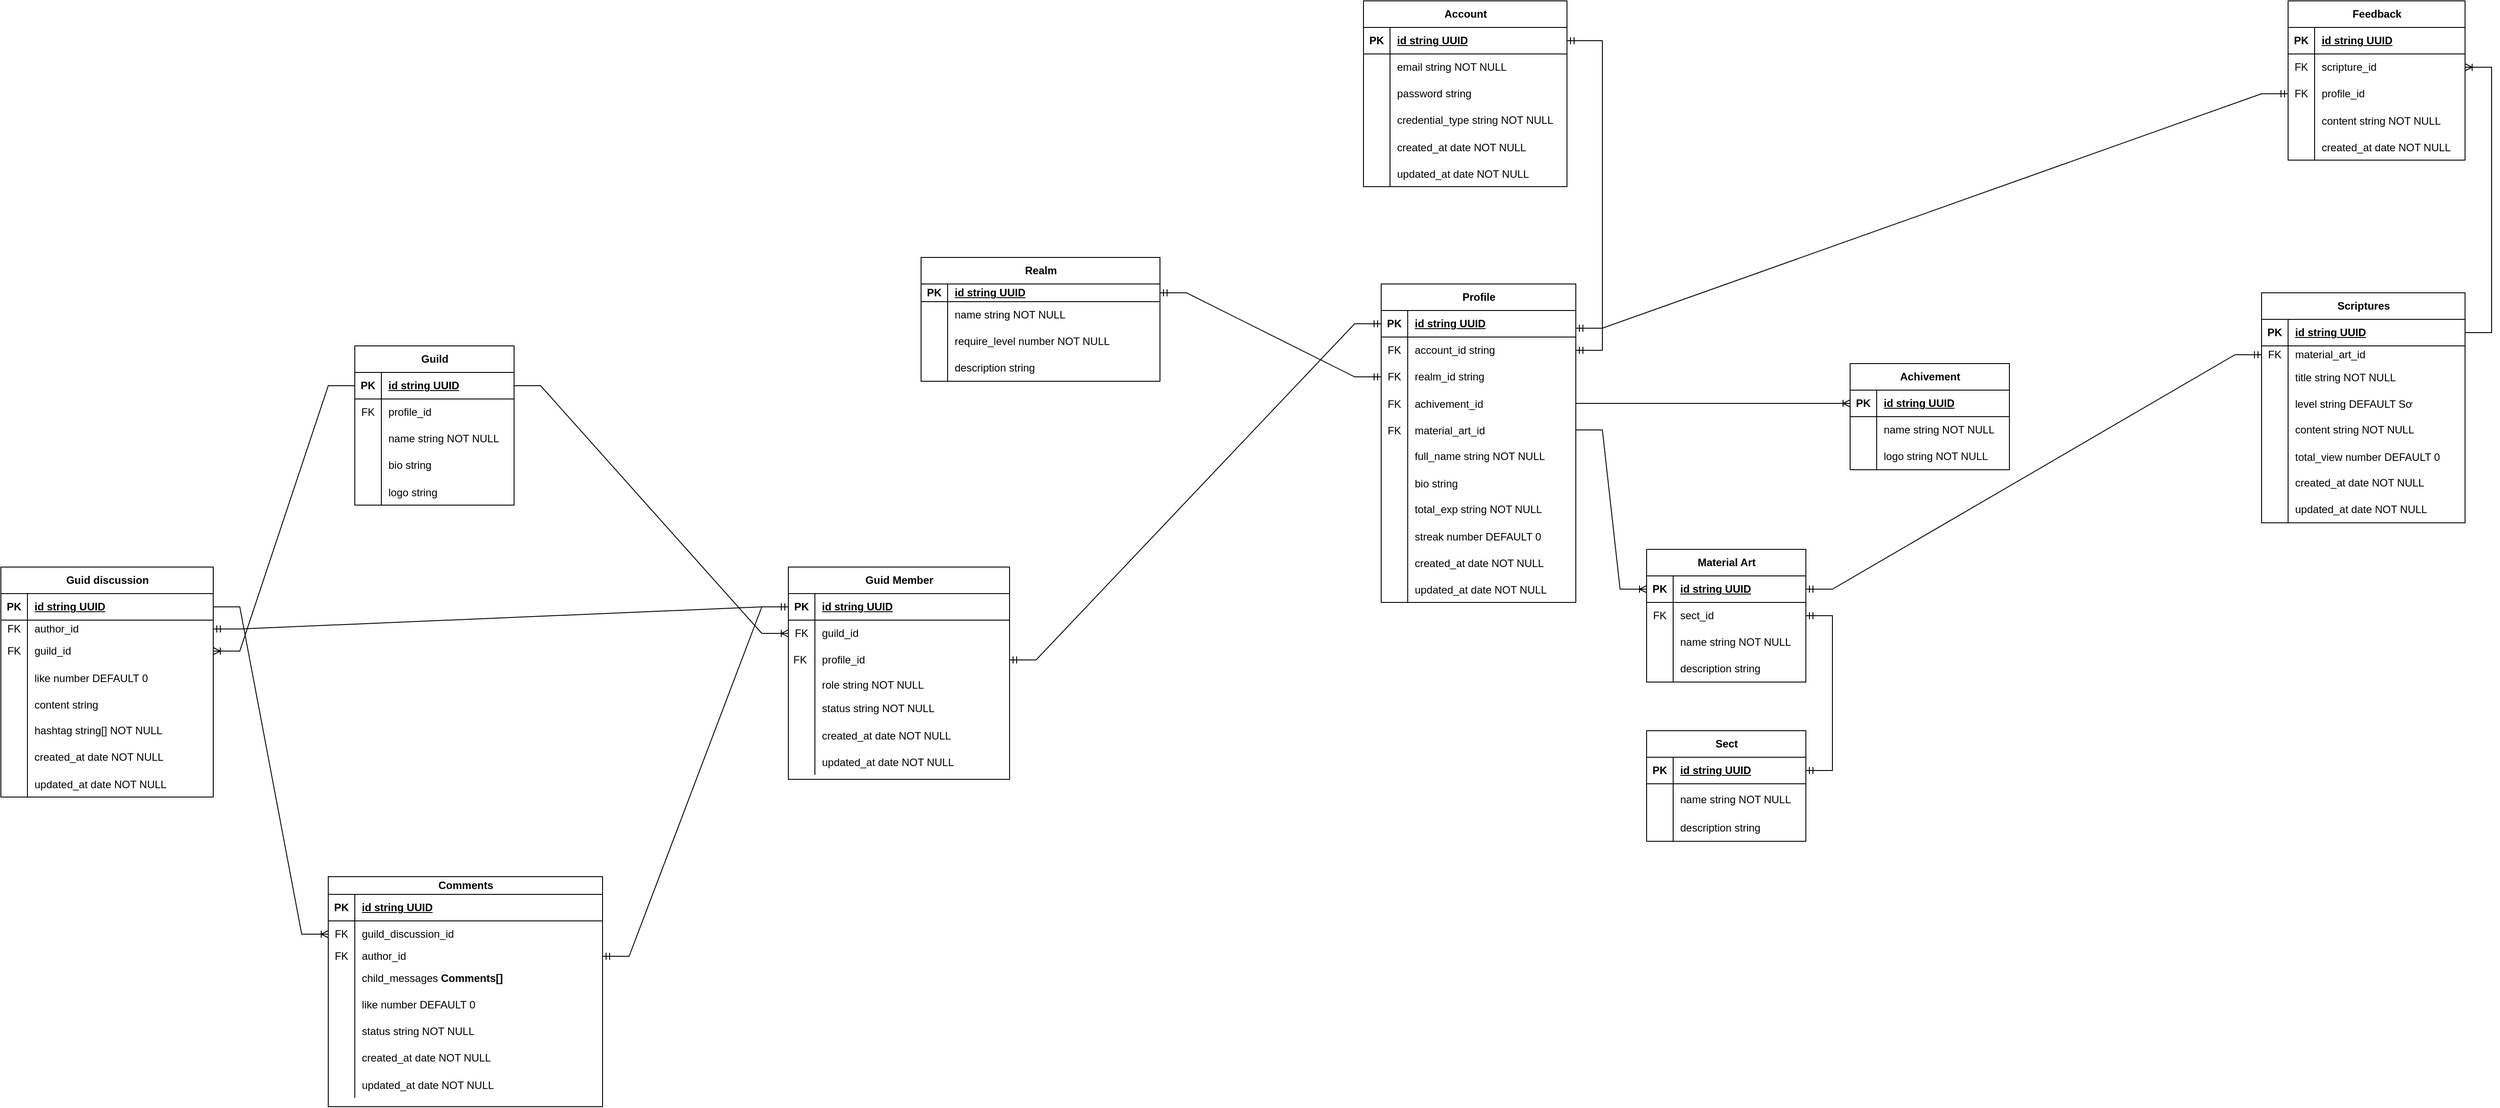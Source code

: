 <mxfile version="25.0.3">
  <diagram id="R2lEEEUBdFMjLlhIrx00" name="Page-1">
    <mxGraphModel dx="3862" dy="1140" grid="1" gridSize="10" guides="1" tooltips="1" connect="1" arrows="1" fold="1" page="1" pageScale="1" pageWidth="850" pageHeight="1100" math="0" shadow="0" extFonts="Permanent Marker^https://fonts.googleapis.com/css?family=Permanent+Marker">
      <root>
        <mxCell id="0" />
        <mxCell id="1" parent="0" />
        <mxCell id="6QYGL0_NNNAQHmYR4W3L-1" value="Account" style="shape=table;startSize=30;container=1;collapsible=1;childLayout=tableLayout;fixedRows=1;rowLines=0;fontStyle=1;align=center;resizeLast=1;html=1;" vertex="1" parent="1">
          <mxGeometry x="260" y="390" width="230" height="210" as="geometry" />
        </mxCell>
        <mxCell id="6QYGL0_NNNAQHmYR4W3L-2" value="" style="shape=tableRow;horizontal=0;startSize=0;swimlaneHead=0;swimlaneBody=0;fillColor=none;collapsible=0;dropTarget=0;points=[[0,0.5],[1,0.5]];portConstraint=eastwest;top=0;left=0;right=0;bottom=1;" vertex="1" parent="6QYGL0_NNNAQHmYR4W3L-1">
          <mxGeometry y="30" width="230" height="30" as="geometry" />
        </mxCell>
        <mxCell id="6QYGL0_NNNAQHmYR4W3L-3" value="PK" style="shape=partialRectangle;connectable=0;fillColor=none;top=0;left=0;bottom=0;right=0;fontStyle=1;overflow=hidden;whiteSpace=wrap;html=1;" vertex="1" parent="6QYGL0_NNNAQHmYR4W3L-2">
          <mxGeometry width="30.0" height="30" as="geometry">
            <mxRectangle width="30.0" height="30" as="alternateBounds" />
          </mxGeometry>
        </mxCell>
        <mxCell id="6QYGL0_NNNAQHmYR4W3L-4" value="id string UUID" style="shape=partialRectangle;connectable=0;fillColor=none;top=0;left=0;bottom=0;right=0;align=left;spacingLeft=6;fontStyle=5;overflow=hidden;whiteSpace=wrap;html=1;" vertex="1" parent="6QYGL0_NNNAQHmYR4W3L-2">
          <mxGeometry x="30.0" width="200.0" height="30" as="geometry">
            <mxRectangle width="200.0" height="30" as="alternateBounds" />
          </mxGeometry>
        </mxCell>
        <mxCell id="6QYGL0_NNNAQHmYR4W3L-5" value="" style="shape=tableRow;horizontal=0;startSize=0;swimlaneHead=0;swimlaneBody=0;fillColor=none;collapsible=0;dropTarget=0;points=[[0,0.5],[1,0.5]];portConstraint=eastwest;top=0;left=0;right=0;bottom=0;" vertex="1" parent="6QYGL0_NNNAQHmYR4W3L-1">
          <mxGeometry y="60" width="230" height="30" as="geometry" />
        </mxCell>
        <mxCell id="6QYGL0_NNNAQHmYR4W3L-6" value="" style="shape=partialRectangle;connectable=0;fillColor=none;top=0;left=0;bottom=0;right=0;editable=1;overflow=hidden;whiteSpace=wrap;html=1;" vertex="1" parent="6QYGL0_NNNAQHmYR4W3L-5">
          <mxGeometry width="30.0" height="30" as="geometry">
            <mxRectangle width="30.0" height="30" as="alternateBounds" />
          </mxGeometry>
        </mxCell>
        <mxCell id="6QYGL0_NNNAQHmYR4W3L-7" value="email string NOT NULL" style="shape=partialRectangle;connectable=0;fillColor=none;top=0;left=0;bottom=0;right=0;align=left;spacingLeft=6;overflow=hidden;whiteSpace=wrap;html=1;" vertex="1" parent="6QYGL0_NNNAQHmYR4W3L-5">
          <mxGeometry x="30.0" width="200.0" height="30" as="geometry">
            <mxRectangle width="200.0" height="30" as="alternateBounds" />
          </mxGeometry>
        </mxCell>
        <mxCell id="6QYGL0_NNNAQHmYR4W3L-8" value="" style="shape=tableRow;horizontal=0;startSize=0;swimlaneHead=0;swimlaneBody=0;fillColor=none;collapsible=0;dropTarget=0;points=[[0,0.5],[1,0.5]];portConstraint=eastwest;top=0;left=0;right=0;bottom=0;" vertex="1" parent="6QYGL0_NNNAQHmYR4W3L-1">
          <mxGeometry y="90" width="230" height="30" as="geometry" />
        </mxCell>
        <mxCell id="6QYGL0_NNNAQHmYR4W3L-9" value="" style="shape=partialRectangle;connectable=0;fillColor=none;top=0;left=0;bottom=0;right=0;editable=1;overflow=hidden;whiteSpace=wrap;html=1;" vertex="1" parent="6QYGL0_NNNAQHmYR4W3L-8">
          <mxGeometry width="30.0" height="30" as="geometry">
            <mxRectangle width="30.0" height="30" as="alternateBounds" />
          </mxGeometry>
        </mxCell>
        <mxCell id="6QYGL0_NNNAQHmYR4W3L-10" value="password string" style="shape=partialRectangle;connectable=0;fillColor=none;top=0;left=0;bottom=0;right=0;align=left;spacingLeft=6;overflow=hidden;whiteSpace=wrap;html=1;" vertex="1" parent="6QYGL0_NNNAQHmYR4W3L-8">
          <mxGeometry x="30.0" width="200.0" height="30" as="geometry">
            <mxRectangle width="200.0" height="30" as="alternateBounds" />
          </mxGeometry>
        </mxCell>
        <mxCell id="6QYGL0_NNNAQHmYR4W3L-11" value="" style="shape=tableRow;horizontal=0;startSize=0;swimlaneHead=0;swimlaneBody=0;fillColor=none;collapsible=0;dropTarget=0;points=[[0,0.5],[1,0.5]];portConstraint=eastwest;top=0;left=0;right=0;bottom=0;" vertex="1" parent="6QYGL0_NNNAQHmYR4W3L-1">
          <mxGeometry y="120" width="230" height="30" as="geometry" />
        </mxCell>
        <mxCell id="6QYGL0_NNNAQHmYR4W3L-12" value="" style="shape=partialRectangle;connectable=0;fillColor=none;top=0;left=0;bottom=0;right=0;editable=1;overflow=hidden;whiteSpace=wrap;html=1;" vertex="1" parent="6QYGL0_NNNAQHmYR4W3L-11">
          <mxGeometry width="30.0" height="30" as="geometry">
            <mxRectangle width="30.0" height="30" as="alternateBounds" />
          </mxGeometry>
        </mxCell>
        <mxCell id="6QYGL0_NNNAQHmYR4W3L-13" value="credential_type string NOT NULL" style="shape=partialRectangle;connectable=0;fillColor=none;top=0;left=0;bottom=0;right=0;align=left;spacingLeft=6;overflow=hidden;whiteSpace=wrap;html=1;" vertex="1" parent="6QYGL0_NNNAQHmYR4W3L-11">
          <mxGeometry x="30.0" width="200.0" height="30" as="geometry">
            <mxRectangle width="200.0" height="30" as="alternateBounds" />
          </mxGeometry>
        </mxCell>
        <mxCell id="6QYGL0_NNNAQHmYR4W3L-28" value="" style="shape=tableRow;horizontal=0;startSize=0;swimlaneHead=0;swimlaneBody=0;fillColor=none;collapsible=0;dropTarget=0;points=[[0,0.5],[1,0.5]];portConstraint=eastwest;top=0;left=0;right=0;bottom=0;" vertex="1" parent="6QYGL0_NNNAQHmYR4W3L-1">
          <mxGeometry y="150" width="230" height="30" as="geometry" />
        </mxCell>
        <mxCell id="6QYGL0_NNNAQHmYR4W3L-29" value="" style="shape=partialRectangle;connectable=0;fillColor=none;top=0;left=0;bottom=0;right=0;editable=1;overflow=hidden;" vertex="1" parent="6QYGL0_NNNAQHmYR4W3L-28">
          <mxGeometry width="30.0" height="30" as="geometry">
            <mxRectangle width="30.0" height="30" as="alternateBounds" />
          </mxGeometry>
        </mxCell>
        <mxCell id="6QYGL0_NNNAQHmYR4W3L-30" value="created_at date NOT NULL" style="shape=partialRectangle;connectable=0;fillColor=none;top=0;left=0;bottom=0;right=0;align=left;spacingLeft=6;overflow=hidden;" vertex="1" parent="6QYGL0_NNNAQHmYR4W3L-28">
          <mxGeometry x="30.0" width="200.0" height="30" as="geometry">
            <mxRectangle width="200.0" height="30" as="alternateBounds" />
          </mxGeometry>
        </mxCell>
        <mxCell id="6QYGL0_NNNAQHmYR4W3L-25" value="" style="shape=tableRow;horizontal=0;startSize=0;swimlaneHead=0;swimlaneBody=0;fillColor=none;collapsible=0;dropTarget=0;points=[[0,0.5],[1,0.5]];portConstraint=eastwest;top=0;left=0;right=0;bottom=0;" vertex="1" parent="6QYGL0_NNNAQHmYR4W3L-1">
          <mxGeometry y="180" width="230" height="30" as="geometry" />
        </mxCell>
        <mxCell id="6QYGL0_NNNAQHmYR4W3L-26" value="" style="shape=partialRectangle;connectable=0;fillColor=none;top=0;left=0;bottom=0;right=0;editable=1;overflow=hidden;" vertex="1" parent="6QYGL0_NNNAQHmYR4W3L-25">
          <mxGeometry width="30.0" height="30" as="geometry">
            <mxRectangle width="30.0" height="30" as="alternateBounds" />
          </mxGeometry>
        </mxCell>
        <mxCell id="6QYGL0_NNNAQHmYR4W3L-27" value="updated_at date NOT NULL" style="shape=partialRectangle;connectable=0;fillColor=none;top=0;left=0;bottom=0;right=0;align=left;spacingLeft=6;overflow=hidden;" vertex="1" parent="6QYGL0_NNNAQHmYR4W3L-25">
          <mxGeometry x="30.0" width="200.0" height="30" as="geometry">
            <mxRectangle width="200.0" height="30" as="alternateBounds" />
          </mxGeometry>
        </mxCell>
        <mxCell id="6QYGL0_NNNAQHmYR4W3L-34" value="Profile" style="shape=table;startSize=30;container=1;collapsible=1;childLayout=tableLayout;fixedRows=1;rowLines=0;fontStyle=1;align=center;resizeLast=1;html=1;" vertex="1" parent="1">
          <mxGeometry x="280" y="710" width="220" height="360" as="geometry" />
        </mxCell>
        <mxCell id="6QYGL0_NNNAQHmYR4W3L-35" value="" style="shape=tableRow;horizontal=0;startSize=0;swimlaneHead=0;swimlaneBody=0;fillColor=none;collapsible=0;dropTarget=0;points=[[0,0.5],[1,0.5]];portConstraint=eastwest;top=0;left=0;right=0;bottom=1;" vertex="1" parent="6QYGL0_NNNAQHmYR4W3L-34">
          <mxGeometry y="30" width="220" height="30" as="geometry" />
        </mxCell>
        <mxCell id="6QYGL0_NNNAQHmYR4W3L-36" value="PK" style="shape=partialRectangle;connectable=0;fillColor=none;top=0;left=0;bottom=0;right=0;fontStyle=1;overflow=hidden;whiteSpace=wrap;html=1;" vertex="1" parent="6QYGL0_NNNAQHmYR4W3L-35">
          <mxGeometry width="30" height="30" as="geometry">
            <mxRectangle width="30" height="30" as="alternateBounds" />
          </mxGeometry>
        </mxCell>
        <mxCell id="6QYGL0_NNNAQHmYR4W3L-37" value="id string UUID" style="shape=partialRectangle;connectable=0;fillColor=none;top=0;left=0;bottom=0;right=0;align=left;spacingLeft=6;fontStyle=5;overflow=hidden;whiteSpace=wrap;html=1;" vertex="1" parent="6QYGL0_NNNAQHmYR4W3L-35">
          <mxGeometry x="30" width="190" height="30" as="geometry">
            <mxRectangle width="190" height="30" as="alternateBounds" />
          </mxGeometry>
        </mxCell>
        <mxCell id="6QYGL0_NNNAQHmYR4W3L-38" value="" style="shape=tableRow;horizontal=0;startSize=0;swimlaneHead=0;swimlaneBody=0;fillColor=none;collapsible=0;dropTarget=0;points=[[0,0.5],[1,0.5]];portConstraint=eastwest;top=0;left=0;right=0;bottom=0;" vertex="1" parent="6QYGL0_NNNAQHmYR4W3L-34">
          <mxGeometry y="60" width="220" height="30" as="geometry" />
        </mxCell>
        <mxCell id="6QYGL0_NNNAQHmYR4W3L-39" value="FK" style="shape=partialRectangle;connectable=0;fillColor=none;top=0;left=0;bottom=0;right=0;editable=1;overflow=hidden;whiteSpace=wrap;html=1;" vertex="1" parent="6QYGL0_NNNAQHmYR4W3L-38">
          <mxGeometry width="30" height="30" as="geometry">
            <mxRectangle width="30" height="30" as="alternateBounds" />
          </mxGeometry>
        </mxCell>
        <mxCell id="6QYGL0_NNNAQHmYR4W3L-40" value="account_id string" style="shape=partialRectangle;connectable=0;fillColor=none;top=0;left=0;bottom=0;right=0;align=left;spacingLeft=6;overflow=hidden;whiteSpace=wrap;html=1;" vertex="1" parent="6QYGL0_NNNAQHmYR4W3L-38">
          <mxGeometry x="30" width="190" height="30" as="geometry">
            <mxRectangle width="190" height="30" as="alternateBounds" />
          </mxGeometry>
        </mxCell>
        <mxCell id="6QYGL0_NNNAQHmYR4W3L-47" value="" style="shape=tableRow;horizontal=0;startSize=0;swimlaneHead=0;swimlaneBody=0;fillColor=none;collapsible=0;dropTarget=0;points=[[0,0.5],[1,0.5]];portConstraint=eastwest;top=0;left=0;right=0;bottom=0;" vertex="1" parent="6QYGL0_NNNAQHmYR4W3L-34">
          <mxGeometry y="90" width="220" height="30" as="geometry" />
        </mxCell>
        <mxCell id="6QYGL0_NNNAQHmYR4W3L-48" value="FK" style="shape=partialRectangle;connectable=0;fillColor=none;top=0;left=0;bottom=0;right=0;fontStyle=0;overflow=hidden;whiteSpace=wrap;html=1;" vertex="1" parent="6QYGL0_NNNAQHmYR4W3L-47">
          <mxGeometry width="30" height="30" as="geometry">
            <mxRectangle width="30" height="30" as="alternateBounds" />
          </mxGeometry>
        </mxCell>
        <mxCell id="6QYGL0_NNNAQHmYR4W3L-49" value="realm_id string" style="shape=partialRectangle;connectable=0;fillColor=none;top=0;left=0;bottom=0;right=0;align=left;spacingLeft=6;fontStyle=0;overflow=hidden;whiteSpace=wrap;html=1;" vertex="1" parent="6QYGL0_NNNAQHmYR4W3L-47">
          <mxGeometry x="30" width="190" height="30" as="geometry">
            <mxRectangle width="190" height="30" as="alternateBounds" />
          </mxGeometry>
        </mxCell>
        <mxCell id="6QYGL0_NNNAQHmYR4W3L-143" value="" style="shape=tableRow;horizontal=0;startSize=0;swimlaneHead=0;swimlaneBody=0;fillColor=none;collapsible=0;dropTarget=0;points=[[0,0.5],[1,0.5]];portConstraint=eastwest;top=0;left=0;right=0;bottom=0;" vertex="1" parent="6QYGL0_NNNAQHmYR4W3L-34">
          <mxGeometry y="120" width="220" height="30" as="geometry" />
        </mxCell>
        <mxCell id="6QYGL0_NNNAQHmYR4W3L-144" value="FK" style="shape=partialRectangle;connectable=0;fillColor=none;top=0;left=0;bottom=0;right=0;editable=1;overflow=hidden;" vertex="1" parent="6QYGL0_NNNAQHmYR4W3L-143">
          <mxGeometry width="30" height="30" as="geometry">
            <mxRectangle width="30" height="30" as="alternateBounds" />
          </mxGeometry>
        </mxCell>
        <mxCell id="6QYGL0_NNNAQHmYR4W3L-145" value="achivement_id" style="shape=partialRectangle;connectable=0;fillColor=none;top=0;left=0;bottom=0;right=0;align=left;spacingLeft=6;overflow=hidden;" vertex="1" parent="6QYGL0_NNNAQHmYR4W3L-143">
          <mxGeometry x="30" width="190" height="30" as="geometry">
            <mxRectangle width="190" height="30" as="alternateBounds" />
          </mxGeometry>
        </mxCell>
        <mxCell id="6QYGL0_NNNAQHmYR4W3L-150" value="" style="shape=tableRow;horizontal=0;startSize=0;swimlaneHead=0;swimlaneBody=0;fillColor=none;collapsible=0;dropTarget=0;points=[[0,0.5],[1,0.5]];portConstraint=eastwest;top=0;left=0;right=0;bottom=0;" vertex="1" parent="6QYGL0_NNNAQHmYR4W3L-34">
          <mxGeometry y="150" width="220" height="30" as="geometry" />
        </mxCell>
        <mxCell id="6QYGL0_NNNAQHmYR4W3L-151" value="FK" style="shape=partialRectangle;connectable=0;fillColor=none;top=0;left=0;bottom=0;right=0;editable=1;overflow=hidden;" vertex="1" parent="6QYGL0_NNNAQHmYR4W3L-150">
          <mxGeometry width="30" height="30" as="geometry">
            <mxRectangle width="30" height="30" as="alternateBounds" />
          </mxGeometry>
        </mxCell>
        <mxCell id="6QYGL0_NNNAQHmYR4W3L-152" value="material_art_id" style="shape=partialRectangle;connectable=0;fillColor=none;top=0;left=0;bottom=0;right=0;align=left;spacingLeft=6;overflow=hidden;" vertex="1" parent="6QYGL0_NNNAQHmYR4W3L-150">
          <mxGeometry x="30" width="190" height="30" as="geometry">
            <mxRectangle width="190" height="30" as="alternateBounds" />
          </mxGeometry>
        </mxCell>
        <mxCell id="6QYGL0_NNNAQHmYR4W3L-41" value="" style="shape=tableRow;horizontal=0;startSize=0;swimlaneHead=0;swimlaneBody=0;fillColor=none;collapsible=0;dropTarget=0;points=[[0,0.5],[1,0.5]];portConstraint=eastwest;top=0;left=0;right=0;bottom=0;" vertex="1" parent="6QYGL0_NNNAQHmYR4W3L-34">
          <mxGeometry y="180" width="220" height="30" as="geometry" />
        </mxCell>
        <mxCell id="6QYGL0_NNNAQHmYR4W3L-42" value="" style="shape=partialRectangle;connectable=0;fillColor=none;top=0;left=0;bottom=0;right=0;editable=1;overflow=hidden;whiteSpace=wrap;html=1;" vertex="1" parent="6QYGL0_NNNAQHmYR4W3L-41">
          <mxGeometry width="30" height="30" as="geometry">
            <mxRectangle width="30" height="30" as="alternateBounds" />
          </mxGeometry>
        </mxCell>
        <mxCell id="6QYGL0_NNNAQHmYR4W3L-43" value="full_name string NOT NULL" style="shape=partialRectangle;connectable=0;fillColor=none;top=0;left=0;bottom=0;right=0;align=left;spacingLeft=6;overflow=hidden;whiteSpace=wrap;html=1;" vertex="1" parent="6QYGL0_NNNAQHmYR4W3L-41">
          <mxGeometry x="30" width="190" height="30" as="geometry">
            <mxRectangle width="190" height="30" as="alternateBounds" />
          </mxGeometry>
        </mxCell>
        <mxCell id="6QYGL0_NNNAQHmYR4W3L-268" value="" style="shape=tableRow;horizontal=0;startSize=0;swimlaneHead=0;swimlaneBody=0;fillColor=none;collapsible=0;dropTarget=0;points=[[0,0.5],[1,0.5]];portConstraint=eastwest;top=0;left=0;right=0;bottom=0;" vertex="1" parent="6QYGL0_NNNAQHmYR4W3L-34">
          <mxGeometry y="210" width="220" height="30" as="geometry" />
        </mxCell>
        <mxCell id="6QYGL0_NNNAQHmYR4W3L-269" value="" style="shape=partialRectangle;connectable=0;fillColor=none;top=0;left=0;bottom=0;right=0;editable=1;overflow=hidden;" vertex="1" parent="6QYGL0_NNNAQHmYR4W3L-268">
          <mxGeometry width="30" height="30" as="geometry">
            <mxRectangle width="30" height="30" as="alternateBounds" />
          </mxGeometry>
        </mxCell>
        <mxCell id="6QYGL0_NNNAQHmYR4W3L-270" value="bio string " style="shape=partialRectangle;connectable=0;fillColor=none;top=0;left=0;bottom=0;right=0;align=left;spacingLeft=6;overflow=hidden;" vertex="1" parent="6QYGL0_NNNAQHmYR4W3L-268">
          <mxGeometry x="30" width="190" height="30" as="geometry">
            <mxRectangle width="190" height="30" as="alternateBounds" />
          </mxGeometry>
        </mxCell>
        <mxCell id="6QYGL0_NNNAQHmYR4W3L-44" value="" style="shape=tableRow;horizontal=0;startSize=0;swimlaneHead=0;swimlaneBody=0;fillColor=none;collapsible=0;dropTarget=0;points=[[0,0.5],[1,0.5]];portConstraint=eastwest;top=0;left=0;right=0;bottom=0;" vertex="1" parent="6QYGL0_NNNAQHmYR4W3L-34">
          <mxGeometry y="240" width="220" height="30" as="geometry" />
        </mxCell>
        <mxCell id="6QYGL0_NNNAQHmYR4W3L-45" value="" style="shape=partialRectangle;connectable=0;fillColor=none;top=0;left=0;bottom=0;right=0;editable=1;overflow=hidden;whiteSpace=wrap;html=1;" vertex="1" parent="6QYGL0_NNNAQHmYR4W3L-44">
          <mxGeometry width="30" height="30" as="geometry">
            <mxRectangle width="30" height="30" as="alternateBounds" />
          </mxGeometry>
        </mxCell>
        <mxCell id="6QYGL0_NNNAQHmYR4W3L-46" value="total_exp string NOT NULL" style="shape=partialRectangle;connectable=0;fillColor=none;top=0;left=0;bottom=0;right=0;align=left;spacingLeft=6;overflow=hidden;whiteSpace=wrap;html=1;" vertex="1" parent="6QYGL0_NNNAQHmYR4W3L-44">
          <mxGeometry x="30" width="190" height="30" as="geometry">
            <mxRectangle width="190" height="30" as="alternateBounds" />
          </mxGeometry>
        </mxCell>
        <mxCell id="6QYGL0_NNNAQHmYR4W3L-147" value="" style="shape=tableRow;horizontal=0;startSize=0;swimlaneHead=0;swimlaneBody=0;fillColor=none;collapsible=0;dropTarget=0;points=[[0,0.5],[1,0.5]];portConstraint=eastwest;top=0;left=0;right=0;bottom=0;" vertex="1" parent="6QYGL0_NNNAQHmYR4W3L-34">
          <mxGeometry y="270" width="220" height="30" as="geometry" />
        </mxCell>
        <mxCell id="6QYGL0_NNNAQHmYR4W3L-148" value="" style="shape=partialRectangle;connectable=0;fillColor=none;top=0;left=0;bottom=0;right=0;editable=1;overflow=hidden;" vertex="1" parent="6QYGL0_NNNAQHmYR4W3L-147">
          <mxGeometry width="30" height="30" as="geometry">
            <mxRectangle width="30" height="30" as="alternateBounds" />
          </mxGeometry>
        </mxCell>
        <mxCell id="6QYGL0_NNNAQHmYR4W3L-149" value="streak number DEFAULT 0" style="shape=partialRectangle;connectable=0;fillColor=none;top=0;left=0;bottom=0;right=0;align=left;spacingLeft=6;overflow=hidden;" vertex="1" parent="6QYGL0_NNNAQHmYR4W3L-147">
          <mxGeometry x="30" width="190" height="30" as="geometry">
            <mxRectangle width="190" height="30" as="alternateBounds" />
          </mxGeometry>
        </mxCell>
        <mxCell id="6QYGL0_NNNAQHmYR4W3L-109" value="" style="shape=tableRow;horizontal=0;startSize=0;swimlaneHead=0;swimlaneBody=0;fillColor=none;collapsible=0;dropTarget=0;points=[[0,0.5],[1,0.5]];portConstraint=eastwest;top=0;left=0;right=0;bottom=0;" vertex="1" parent="6QYGL0_NNNAQHmYR4W3L-34">
          <mxGeometry y="300" width="220" height="30" as="geometry" />
        </mxCell>
        <mxCell id="6QYGL0_NNNAQHmYR4W3L-110" value="" style="shape=partialRectangle;connectable=0;fillColor=none;top=0;left=0;bottom=0;right=0;editable=1;overflow=hidden;" vertex="1" parent="6QYGL0_NNNAQHmYR4W3L-109">
          <mxGeometry width="30" height="30" as="geometry">
            <mxRectangle width="30" height="30" as="alternateBounds" />
          </mxGeometry>
        </mxCell>
        <mxCell id="6QYGL0_NNNAQHmYR4W3L-111" value="created_at date NOT NULL" style="shape=partialRectangle;connectable=0;fillColor=none;top=0;left=0;bottom=0;right=0;align=left;spacingLeft=6;overflow=hidden;" vertex="1" parent="6QYGL0_NNNAQHmYR4W3L-109">
          <mxGeometry x="30" width="190" height="30" as="geometry">
            <mxRectangle width="190" height="30" as="alternateBounds" />
          </mxGeometry>
        </mxCell>
        <mxCell id="6QYGL0_NNNAQHmYR4W3L-112" value="" style="shape=tableRow;horizontal=0;startSize=0;swimlaneHead=0;swimlaneBody=0;fillColor=none;collapsible=0;dropTarget=0;points=[[0,0.5],[1,0.5]];portConstraint=eastwest;top=0;left=0;right=0;bottom=0;" vertex="1" parent="6QYGL0_NNNAQHmYR4W3L-34">
          <mxGeometry y="330" width="220" height="30" as="geometry" />
        </mxCell>
        <mxCell id="6QYGL0_NNNAQHmYR4W3L-113" value="" style="shape=partialRectangle;connectable=0;fillColor=none;top=0;left=0;bottom=0;right=0;editable=1;overflow=hidden;" vertex="1" parent="6QYGL0_NNNAQHmYR4W3L-112">
          <mxGeometry width="30" height="30" as="geometry">
            <mxRectangle width="30" height="30" as="alternateBounds" />
          </mxGeometry>
        </mxCell>
        <mxCell id="6QYGL0_NNNAQHmYR4W3L-114" value="updated_at date NOT NULL" style="shape=partialRectangle;connectable=0;fillColor=none;top=0;left=0;bottom=0;right=0;align=left;spacingLeft=6;overflow=hidden;" vertex="1" parent="6QYGL0_NNNAQHmYR4W3L-112">
          <mxGeometry x="30" width="190" height="30" as="geometry">
            <mxRectangle width="190" height="30" as="alternateBounds" />
          </mxGeometry>
        </mxCell>
        <mxCell id="6QYGL0_NNNAQHmYR4W3L-79" value="" style="edgeStyle=entityRelationEdgeStyle;fontSize=12;html=1;endArrow=ERmandOne;startArrow=ERmandOne;rounded=0;entryX=1;entryY=0.5;entryDx=0;entryDy=0;" edge="1" parent="1" source="6QYGL0_NNNAQHmYR4W3L-38" target="6QYGL0_NNNAQHmYR4W3L-2">
          <mxGeometry width="100" height="100" relative="1" as="geometry">
            <mxPoint x="500" y="790" as="sourcePoint" />
            <mxPoint x="480.0" y="440" as="targetPoint" />
            <Array as="points">
              <mxPoint x="560" y="715" />
            </Array>
          </mxGeometry>
        </mxCell>
        <mxCell id="6QYGL0_NNNAQHmYR4W3L-80" value="Realm" style="shape=table;startSize=30;container=1;collapsible=1;childLayout=tableLayout;fixedRows=1;rowLines=0;fontStyle=1;align=center;resizeLast=1;html=1;" vertex="1" parent="1">
          <mxGeometry x="-240" y="680" width="270" height="140" as="geometry" />
        </mxCell>
        <mxCell id="6QYGL0_NNNAQHmYR4W3L-81" value="" style="shape=tableRow;horizontal=0;startSize=0;swimlaneHead=0;swimlaneBody=0;fillColor=none;collapsible=0;dropTarget=0;points=[[0,0.5],[1,0.5]];portConstraint=eastwest;top=0;left=0;right=0;bottom=1;" vertex="1" parent="6QYGL0_NNNAQHmYR4W3L-80">
          <mxGeometry y="30" width="270" height="20" as="geometry" />
        </mxCell>
        <mxCell id="6QYGL0_NNNAQHmYR4W3L-82" value="PK" style="shape=partialRectangle;connectable=0;fillColor=none;top=0;left=0;bottom=0;right=0;fontStyle=1;overflow=hidden;whiteSpace=wrap;html=1;" vertex="1" parent="6QYGL0_NNNAQHmYR4W3L-81">
          <mxGeometry width="30" height="20" as="geometry">
            <mxRectangle width="30" height="20" as="alternateBounds" />
          </mxGeometry>
        </mxCell>
        <mxCell id="6QYGL0_NNNAQHmYR4W3L-83" value="id string UUID" style="shape=partialRectangle;connectable=0;fillColor=none;top=0;left=0;bottom=0;right=0;align=left;spacingLeft=6;fontStyle=5;overflow=hidden;whiteSpace=wrap;html=1;" vertex="1" parent="6QYGL0_NNNAQHmYR4W3L-81">
          <mxGeometry x="30" width="240" height="20" as="geometry">
            <mxRectangle width="240" height="20" as="alternateBounds" />
          </mxGeometry>
        </mxCell>
        <mxCell id="6QYGL0_NNNAQHmYR4W3L-84" value="" style="shape=tableRow;horizontal=0;startSize=0;swimlaneHead=0;swimlaneBody=0;fillColor=none;collapsible=0;dropTarget=0;points=[[0,0.5],[1,0.5]];portConstraint=eastwest;top=0;left=0;right=0;bottom=0;" vertex="1" parent="6QYGL0_NNNAQHmYR4W3L-80">
          <mxGeometry y="50" width="270" height="30" as="geometry" />
        </mxCell>
        <mxCell id="6QYGL0_NNNAQHmYR4W3L-85" value="" style="shape=partialRectangle;connectable=0;fillColor=none;top=0;left=0;bottom=0;right=0;editable=1;overflow=hidden;whiteSpace=wrap;html=1;" vertex="1" parent="6QYGL0_NNNAQHmYR4W3L-84">
          <mxGeometry width="30" height="30" as="geometry">
            <mxRectangle width="30" height="30" as="alternateBounds" />
          </mxGeometry>
        </mxCell>
        <mxCell id="6QYGL0_NNNAQHmYR4W3L-86" value="name string NOT NULL" style="shape=partialRectangle;connectable=0;fillColor=none;top=0;left=0;bottom=0;right=0;align=left;spacingLeft=6;overflow=hidden;whiteSpace=wrap;html=1;" vertex="1" parent="6QYGL0_NNNAQHmYR4W3L-84">
          <mxGeometry x="30" width="240" height="30" as="geometry">
            <mxRectangle width="240" height="30" as="alternateBounds" />
          </mxGeometry>
        </mxCell>
        <mxCell id="6QYGL0_NNNAQHmYR4W3L-87" value="" style="shape=tableRow;horizontal=0;startSize=0;swimlaneHead=0;swimlaneBody=0;fillColor=none;collapsible=0;dropTarget=0;points=[[0,0.5],[1,0.5]];portConstraint=eastwest;top=0;left=0;right=0;bottom=0;" vertex="1" parent="6QYGL0_NNNAQHmYR4W3L-80">
          <mxGeometry y="80" width="270" height="30" as="geometry" />
        </mxCell>
        <mxCell id="6QYGL0_NNNAQHmYR4W3L-88" value="" style="shape=partialRectangle;connectable=0;fillColor=none;top=0;left=0;bottom=0;right=0;editable=1;overflow=hidden;whiteSpace=wrap;html=1;" vertex="1" parent="6QYGL0_NNNAQHmYR4W3L-87">
          <mxGeometry width="30" height="30" as="geometry">
            <mxRectangle width="30" height="30" as="alternateBounds" />
          </mxGeometry>
        </mxCell>
        <mxCell id="6QYGL0_NNNAQHmYR4W3L-89" value="require_level number NOT NULL" style="shape=partialRectangle;connectable=0;fillColor=none;top=0;left=0;bottom=0;right=0;align=left;spacingLeft=6;overflow=hidden;whiteSpace=wrap;html=1;" vertex="1" parent="6QYGL0_NNNAQHmYR4W3L-87">
          <mxGeometry x="30" width="240" height="30" as="geometry">
            <mxRectangle width="240" height="30" as="alternateBounds" />
          </mxGeometry>
        </mxCell>
        <mxCell id="6QYGL0_NNNAQHmYR4W3L-90" value="" style="shape=tableRow;horizontal=0;startSize=0;swimlaneHead=0;swimlaneBody=0;fillColor=none;collapsible=0;dropTarget=0;points=[[0,0.5],[1,0.5]];portConstraint=eastwest;top=0;left=0;right=0;bottom=0;" vertex="1" parent="6QYGL0_NNNAQHmYR4W3L-80">
          <mxGeometry y="110" width="270" height="30" as="geometry" />
        </mxCell>
        <mxCell id="6QYGL0_NNNAQHmYR4W3L-91" value="" style="shape=partialRectangle;connectable=0;fillColor=none;top=0;left=0;bottom=0;right=0;editable=1;overflow=hidden;whiteSpace=wrap;html=1;" vertex="1" parent="6QYGL0_NNNAQHmYR4W3L-90">
          <mxGeometry width="30" height="30" as="geometry">
            <mxRectangle width="30" height="30" as="alternateBounds" />
          </mxGeometry>
        </mxCell>
        <mxCell id="6QYGL0_NNNAQHmYR4W3L-92" value="description string" style="shape=partialRectangle;connectable=0;fillColor=none;top=0;left=0;bottom=0;right=0;align=left;spacingLeft=6;overflow=hidden;whiteSpace=wrap;html=1;" vertex="1" parent="6QYGL0_NNNAQHmYR4W3L-90">
          <mxGeometry x="30" width="240" height="30" as="geometry">
            <mxRectangle width="240" height="30" as="alternateBounds" />
          </mxGeometry>
        </mxCell>
        <mxCell id="6QYGL0_NNNAQHmYR4W3L-116" value="" style="edgeStyle=entityRelationEdgeStyle;fontSize=12;html=1;endArrow=ERmandOne;startArrow=ERmandOne;rounded=0;entryX=0;entryY=0.5;entryDx=0;entryDy=0;exitX=1;exitY=0.5;exitDx=0;exitDy=0;" edge="1" parent="1" source="6QYGL0_NNNAQHmYR4W3L-81" target="6QYGL0_NNNAQHmYR4W3L-47">
          <mxGeometry width="100" height="100" relative="1" as="geometry">
            <mxPoint x="190" y="905" as="sourcePoint" />
            <mxPoint x="220" y="730" as="targetPoint" />
          </mxGeometry>
        </mxCell>
        <mxCell id="6QYGL0_NNNAQHmYR4W3L-130" value="Achivement" style="shape=table;startSize=30;container=1;collapsible=1;childLayout=tableLayout;fixedRows=1;rowLines=0;fontStyle=1;align=center;resizeLast=1;html=1;" vertex="1" parent="1">
          <mxGeometry x="810" y="800" width="180" height="120" as="geometry" />
        </mxCell>
        <mxCell id="6QYGL0_NNNAQHmYR4W3L-131" value="" style="shape=tableRow;horizontal=0;startSize=0;swimlaneHead=0;swimlaneBody=0;fillColor=none;collapsible=0;dropTarget=0;points=[[0,0.5],[1,0.5]];portConstraint=eastwest;top=0;left=0;right=0;bottom=1;" vertex="1" parent="6QYGL0_NNNAQHmYR4W3L-130">
          <mxGeometry y="30" width="180" height="30" as="geometry" />
        </mxCell>
        <mxCell id="6QYGL0_NNNAQHmYR4W3L-132" value="PK" style="shape=partialRectangle;connectable=0;fillColor=none;top=0;left=0;bottom=0;right=0;fontStyle=1;overflow=hidden;whiteSpace=wrap;html=1;" vertex="1" parent="6QYGL0_NNNAQHmYR4W3L-131">
          <mxGeometry width="30" height="30" as="geometry">
            <mxRectangle width="30" height="30" as="alternateBounds" />
          </mxGeometry>
        </mxCell>
        <mxCell id="6QYGL0_NNNAQHmYR4W3L-133" value="id string UUID" style="shape=partialRectangle;connectable=0;fillColor=none;top=0;left=0;bottom=0;right=0;align=left;spacingLeft=6;fontStyle=5;overflow=hidden;whiteSpace=wrap;html=1;" vertex="1" parent="6QYGL0_NNNAQHmYR4W3L-131">
          <mxGeometry x="30" width="150" height="30" as="geometry">
            <mxRectangle width="150" height="30" as="alternateBounds" />
          </mxGeometry>
        </mxCell>
        <mxCell id="6QYGL0_NNNAQHmYR4W3L-134" value="" style="shape=tableRow;horizontal=0;startSize=0;swimlaneHead=0;swimlaneBody=0;fillColor=none;collapsible=0;dropTarget=0;points=[[0,0.5],[1,0.5]];portConstraint=eastwest;top=0;left=0;right=0;bottom=0;" vertex="1" parent="6QYGL0_NNNAQHmYR4W3L-130">
          <mxGeometry y="60" width="180" height="30" as="geometry" />
        </mxCell>
        <mxCell id="6QYGL0_NNNAQHmYR4W3L-135" value="" style="shape=partialRectangle;connectable=0;fillColor=none;top=0;left=0;bottom=0;right=0;editable=1;overflow=hidden;whiteSpace=wrap;html=1;" vertex="1" parent="6QYGL0_NNNAQHmYR4W3L-134">
          <mxGeometry width="30" height="30" as="geometry">
            <mxRectangle width="30" height="30" as="alternateBounds" />
          </mxGeometry>
        </mxCell>
        <mxCell id="6QYGL0_NNNAQHmYR4W3L-136" value="name string NOT NULL" style="shape=partialRectangle;connectable=0;fillColor=none;top=0;left=0;bottom=0;right=0;align=left;spacingLeft=6;overflow=hidden;whiteSpace=wrap;html=1;" vertex="1" parent="6QYGL0_NNNAQHmYR4W3L-134">
          <mxGeometry x="30" width="150" height="30" as="geometry">
            <mxRectangle width="150" height="30" as="alternateBounds" />
          </mxGeometry>
        </mxCell>
        <mxCell id="6QYGL0_NNNAQHmYR4W3L-137" value="" style="shape=tableRow;horizontal=0;startSize=0;swimlaneHead=0;swimlaneBody=0;fillColor=none;collapsible=0;dropTarget=0;points=[[0,0.5],[1,0.5]];portConstraint=eastwest;top=0;left=0;right=0;bottom=0;" vertex="1" parent="6QYGL0_NNNAQHmYR4W3L-130">
          <mxGeometry y="90" width="180" height="30" as="geometry" />
        </mxCell>
        <mxCell id="6QYGL0_NNNAQHmYR4W3L-138" value="" style="shape=partialRectangle;connectable=0;fillColor=none;top=0;left=0;bottom=0;right=0;editable=1;overflow=hidden;whiteSpace=wrap;html=1;" vertex="1" parent="6QYGL0_NNNAQHmYR4W3L-137">
          <mxGeometry width="30" height="30" as="geometry">
            <mxRectangle width="30" height="30" as="alternateBounds" />
          </mxGeometry>
        </mxCell>
        <mxCell id="6QYGL0_NNNAQHmYR4W3L-139" value="logo string NOT NULL" style="shape=partialRectangle;connectable=0;fillColor=none;top=0;left=0;bottom=0;right=0;align=left;spacingLeft=6;overflow=hidden;whiteSpace=wrap;html=1;" vertex="1" parent="6QYGL0_NNNAQHmYR4W3L-137">
          <mxGeometry x="30" width="150" height="30" as="geometry">
            <mxRectangle width="150" height="30" as="alternateBounds" />
          </mxGeometry>
        </mxCell>
        <mxCell id="6QYGL0_NNNAQHmYR4W3L-146" value="" style="edgeStyle=entityRelationEdgeStyle;fontSize=12;html=1;endArrow=ERoneToMany;rounded=0;exitX=1;exitY=0.5;exitDx=0;exitDy=0;entryX=0;entryY=0.5;entryDx=0;entryDy=0;" edge="1" parent="1" source="6QYGL0_NNNAQHmYR4W3L-143" target="6QYGL0_NNNAQHmYR4W3L-131">
          <mxGeometry width="100" height="100" relative="1" as="geometry">
            <mxPoint x="610" y="870" as="sourcePoint" />
            <mxPoint x="710" y="770" as="targetPoint" />
          </mxGeometry>
        </mxCell>
        <mxCell id="6QYGL0_NNNAQHmYR4W3L-153" value="Material Art" style="shape=table;startSize=30;container=1;collapsible=1;childLayout=tableLayout;fixedRows=1;rowLines=0;fontStyle=1;align=center;resizeLast=1;html=1;" vertex="1" parent="1">
          <mxGeometry x="580" y="1010" width="180" height="150" as="geometry" />
        </mxCell>
        <mxCell id="6QYGL0_NNNAQHmYR4W3L-154" value="" style="shape=tableRow;horizontal=0;startSize=0;swimlaneHead=0;swimlaneBody=0;fillColor=none;collapsible=0;dropTarget=0;points=[[0,0.5],[1,0.5]];portConstraint=eastwest;top=0;left=0;right=0;bottom=1;" vertex="1" parent="6QYGL0_NNNAQHmYR4W3L-153">
          <mxGeometry y="30" width="180" height="30" as="geometry" />
        </mxCell>
        <mxCell id="6QYGL0_NNNAQHmYR4W3L-155" value="PK" style="shape=partialRectangle;connectable=0;fillColor=none;top=0;left=0;bottom=0;right=0;fontStyle=1;overflow=hidden;whiteSpace=wrap;html=1;" vertex="1" parent="6QYGL0_NNNAQHmYR4W3L-154">
          <mxGeometry width="30" height="30" as="geometry">
            <mxRectangle width="30" height="30" as="alternateBounds" />
          </mxGeometry>
        </mxCell>
        <mxCell id="6QYGL0_NNNAQHmYR4W3L-156" value="id string UUID" style="shape=partialRectangle;connectable=0;fillColor=none;top=0;left=0;bottom=0;right=0;align=left;spacingLeft=6;fontStyle=5;overflow=hidden;whiteSpace=wrap;html=1;" vertex="1" parent="6QYGL0_NNNAQHmYR4W3L-154">
          <mxGeometry x="30" width="150" height="30" as="geometry">
            <mxRectangle width="150" height="30" as="alternateBounds" />
          </mxGeometry>
        </mxCell>
        <mxCell id="6QYGL0_NNNAQHmYR4W3L-179" value="" style="shape=tableRow;horizontal=0;startSize=0;swimlaneHead=0;swimlaneBody=0;fillColor=none;collapsible=0;dropTarget=0;points=[[0,0.5],[1,0.5]];portConstraint=eastwest;top=0;left=0;right=0;bottom=0;" vertex="1" parent="6QYGL0_NNNAQHmYR4W3L-153">
          <mxGeometry y="60" width="180" height="30" as="geometry" />
        </mxCell>
        <mxCell id="6QYGL0_NNNAQHmYR4W3L-180" value="FK" style="shape=partialRectangle;connectable=0;fillColor=none;top=0;left=0;bottom=0;right=0;fontStyle=0;overflow=hidden;whiteSpace=wrap;html=1;" vertex="1" parent="6QYGL0_NNNAQHmYR4W3L-179">
          <mxGeometry width="30" height="30" as="geometry">
            <mxRectangle width="30" height="30" as="alternateBounds" />
          </mxGeometry>
        </mxCell>
        <mxCell id="6QYGL0_NNNAQHmYR4W3L-181" value="sect_id" style="shape=partialRectangle;connectable=0;fillColor=none;top=0;left=0;bottom=0;right=0;align=left;spacingLeft=6;fontStyle=0;overflow=hidden;whiteSpace=wrap;html=1;" vertex="1" parent="6QYGL0_NNNAQHmYR4W3L-179">
          <mxGeometry x="30" width="150" height="30" as="geometry">
            <mxRectangle width="150" height="30" as="alternateBounds" />
          </mxGeometry>
        </mxCell>
        <mxCell id="6QYGL0_NNNAQHmYR4W3L-157" value="" style="shape=tableRow;horizontal=0;startSize=0;swimlaneHead=0;swimlaneBody=0;fillColor=none;collapsible=0;dropTarget=0;points=[[0,0.5],[1,0.5]];portConstraint=eastwest;top=0;left=0;right=0;bottom=0;" vertex="1" parent="6QYGL0_NNNAQHmYR4W3L-153">
          <mxGeometry y="90" width="180" height="30" as="geometry" />
        </mxCell>
        <mxCell id="6QYGL0_NNNAQHmYR4W3L-158" value="" style="shape=partialRectangle;connectable=0;fillColor=none;top=0;left=0;bottom=0;right=0;editable=1;overflow=hidden;whiteSpace=wrap;html=1;" vertex="1" parent="6QYGL0_NNNAQHmYR4W3L-157">
          <mxGeometry width="30" height="30" as="geometry">
            <mxRectangle width="30" height="30" as="alternateBounds" />
          </mxGeometry>
        </mxCell>
        <mxCell id="6QYGL0_NNNAQHmYR4W3L-159" value="name string NOT NULL" style="shape=partialRectangle;connectable=0;fillColor=none;top=0;left=0;bottom=0;right=0;align=left;spacingLeft=6;overflow=hidden;whiteSpace=wrap;html=1;" vertex="1" parent="6QYGL0_NNNAQHmYR4W3L-157">
          <mxGeometry x="30" width="150" height="30" as="geometry">
            <mxRectangle width="150" height="30" as="alternateBounds" />
          </mxGeometry>
        </mxCell>
        <mxCell id="6QYGL0_NNNAQHmYR4W3L-160" value="" style="shape=tableRow;horizontal=0;startSize=0;swimlaneHead=0;swimlaneBody=0;fillColor=none;collapsible=0;dropTarget=0;points=[[0,0.5],[1,0.5]];portConstraint=eastwest;top=0;left=0;right=0;bottom=0;" vertex="1" parent="6QYGL0_NNNAQHmYR4W3L-153">
          <mxGeometry y="120" width="180" height="30" as="geometry" />
        </mxCell>
        <mxCell id="6QYGL0_NNNAQHmYR4W3L-161" value="" style="shape=partialRectangle;connectable=0;fillColor=none;top=0;left=0;bottom=0;right=0;editable=1;overflow=hidden;whiteSpace=wrap;html=1;" vertex="1" parent="6QYGL0_NNNAQHmYR4W3L-160">
          <mxGeometry width="30" height="30" as="geometry">
            <mxRectangle width="30" height="30" as="alternateBounds" />
          </mxGeometry>
        </mxCell>
        <mxCell id="6QYGL0_NNNAQHmYR4W3L-162" value="description string" style="shape=partialRectangle;connectable=0;fillColor=none;top=0;left=0;bottom=0;right=0;align=left;spacingLeft=6;overflow=hidden;whiteSpace=wrap;html=1;" vertex="1" parent="6QYGL0_NNNAQHmYR4W3L-160">
          <mxGeometry x="30" width="150" height="30" as="geometry">
            <mxRectangle width="150" height="30" as="alternateBounds" />
          </mxGeometry>
        </mxCell>
        <mxCell id="6QYGL0_NNNAQHmYR4W3L-166" value="Sect" style="shape=table;startSize=30;container=1;collapsible=1;childLayout=tableLayout;fixedRows=1;rowLines=0;fontStyle=1;align=center;resizeLast=1;html=1;" vertex="1" parent="1">
          <mxGeometry x="580" y="1215" width="180" height="125" as="geometry" />
        </mxCell>
        <mxCell id="6QYGL0_NNNAQHmYR4W3L-167" value="" style="shape=tableRow;horizontal=0;startSize=0;swimlaneHead=0;swimlaneBody=0;fillColor=none;collapsible=0;dropTarget=0;points=[[0,0.5],[1,0.5]];portConstraint=eastwest;top=0;left=0;right=0;bottom=1;" vertex="1" parent="6QYGL0_NNNAQHmYR4W3L-166">
          <mxGeometry y="30" width="180" height="30" as="geometry" />
        </mxCell>
        <mxCell id="6QYGL0_NNNAQHmYR4W3L-168" value="PK" style="shape=partialRectangle;connectable=0;fillColor=none;top=0;left=0;bottom=0;right=0;fontStyle=1;overflow=hidden;whiteSpace=wrap;html=1;" vertex="1" parent="6QYGL0_NNNAQHmYR4W3L-167">
          <mxGeometry width="30" height="30" as="geometry">
            <mxRectangle width="30" height="30" as="alternateBounds" />
          </mxGeometry>
        </mxCell>
        <mxCell id="6QYGL0_NNNAQHmYR4W3L-169" value="id string UUID" style="shape=partialRectangle;connectable=0;fillColor=none;top=0;left=0;bottom=0;right=0;align=left;spacingLeft=6;fontStyle=5;overflow=hidden;whiteSpace=wrap;html=1;" vertex="1" parent="6QYGL0_NNNAQHmYR4W3L-167">
          <mxGeometry x="30" width="150" height="30" as="geometry">
            <mxRectangle width="150" height="30" as="alternateBounds" />
          </mxGeometry>
        </mxCell>
        <mxCell id="6QYGL0_NNNAQHmYR4W3L-170" value="" style="shape=tableRow;horizontal=0;startSize=0;swimlaneHead=0;swimlaneBody=0;fillColor=none;collapsible=0;dropTarget=0;points=[[0,0.5],[1,0.5]];portConstraint=eastwest;top=0;left=0;right=0;bottom=0;" vertex="1" parent="6QYGL0_NNNAQHmYR4W3L-166">
          <mxGeometry y="60" width="180" height="35" as="geometry" />
        </mxCell>
        <mxCell id="6QYGL0_NNNAQHmYR4W3L-171" value="" style="shape=partialRectangle;connectable=0;fillColor=none;top=0;left=0;bottom=0;right=0;editable=1;overflow=hidden;whiteSpace=wrap;html=1;" vertex="1" parent="6QYGL0_NNNAQHmYR4W3L-170">
          <mxGeometry width="30" height="35" as="geometry">
            <mxRectangle width="30" height="35" as="alternateBounds" />
          </mxGeometry>
        </mxCell>
        <mxCell id="6QYGL0_NNNAQHmYR4W3L-172" value="name string NOT NULL" style="shape=partialRectangle;connectable=0;fillColor=none;top=0;left=0;bottom=0;right=0;align=left;spacingLeft=6;overflow=hidden;whiteSpace=wrap;html=1;" vertex="1" parent="6QYGL0_NNNAQHmYR4W3L-170">
          <mxGeometry x="30" width="150" height="35" as="geometry">
            <mxRectangle width="150" height="35" as="alternateBounds" />
          </mxGeometry>
        </mxCell>
        <mxCell id="6QYGL0_NNNAQHmYR4W3L-173" value="" style="shape=tableRow;horizontal=0;startSize=0;swimlaneHead=0;swimlaneBody=0;fillColor=none;collapsible=0;dropTarget=0;points=[[0,0.5],[1,0.5]];portConstraint=eastwest;top=0;left=0;right=0;bottom=0;" vertex="1" parent="6QYGL0_NNNAQHmYR4W3L-166">
          <mxGeometry y="95" width="180" height="30" as="geometry" />
        </mxCell>
        <mxCell id="6QYGL0_NNNAQHmYR4W3L-174" value="" style="shape=partialRectangle;connectable=0;fillColor=none;top=0;left=0;bottom=0;right=0;editable=1;overflow=hidden;whiteSpace=wrap;html=1;" vertex="1" parent="6QYGL0_NNNAQHmYR4W3L-173">
          <mxGeometry width="30" height="30" as="geometry">
            <mxRectangle width="30" height="30" as="alternateBounds" />
          </mxGeometry>
        </mxCell>
        <mxCell id="6QYGL0_NNNAQHmYR4W3L-175" value="description string" style="shape=partialRectangle;connectable=0;fillColor=none;top=0;left=0;bottom=0;right=0;align=left;spacingLeft=6;overflow=hidden;whiteSpace=wrap;html=1;" vertex="1" parent="6QYGL0_NNNAQHmYR4W3L-173">
          <mxGeometry x="30" width="150" height="30" as="geometry">
            <mxRectangle width="150" height="30" as="alternateBounds" />
          </mxGeometry>
        </mxCell>
        <mxCell id="6QYGL0_NNNAQHmYR4W3L-182" value="" style="edgeStyle=entityRelationEdgeStyle;fontSize=12;html=1;endArrow=ERmandOne;startArrow=ERmandOne;rounded=0;entryX=1;entryY=0.5;entryDx=0;entryDy=0;" edge="1" parent="1" source="6QYGL0_NNNAQHmYR4W3L-179" target="6QYGL0_NNNAQHmYR4W3L-167">
          <mxGeometry width="100" height="100" relative="1" as="geometry">
            <mxPoint x="850" y="1225" as="sourcePoint" />
            <mxPoint x="950" y="1125" as="targetPoint" />
          </mxGeometry>
        </mxCell>
        <mxCell id="6QYGL0_NNNAQHmYR4W3L-183" value="" style="edgeStyle=entityRelationEdgeStyle;fontSize=12;html=1;endArrow=ERoneToMany;rounded=0;entryX=0;entryY=0.5;entryDx=0;entryDy=0;" edge="1" parent="1" source="6QYGL0_NNNAQHmYR4W3L-150" target="6QYGL0_NNNAQHmYR4W3L-154">
          <mxGeometry width="100" height="100" relative="1" as="geometry">
            <mxPoint x="530" y="990" as="sourcePoint" />
            <mxPoint x="630" y="890" as="targetPoint" />
          </mxGeometry>
        </mxCell>
        <mxCell id="6QYGL0_NNNAQHmYR4W3L-184" value="Guild" style="shape=table;startSize=30;container=1;collapsible=1;childLayout=tableLayout;fixedRows=1;rowLines=0;fontStyle=1;align=center;resizeLast=1;html=1;" vertex="1" parent="1">
          <mxGeometry x="-880" y="780" width="180" height="180" as="geometry" />
        </mxCell>
        <mxCell id="6QYGL0_NNNAQHmYR4W3L-185" value="" style="shape=tableRow;horizontal=0;startSize=0;swimlaneHead=0;swimlaneBody=0;fillColor=none;collapsible=0;dropTarget=0;points=[[0,0.5],[1,0.5]];portConstraint=eastwest;top=0;left=0;right=0;bottom=1;" vertex="1" parent="6QYGL0_NNNAQHmYR4W3L-184">
          <mxGeometry y="30" width="180" height="30" as="geometry" />
        </mxCell>
        <mxCell id="6QYGL0_NNNAQHmYR4W3L-186" value="PK" style="shape=partialRectangle;connectable=0;fillColor=none;top=0;left=0;bottom=0;right=0;fontStyle=1;overflow=hidden;whiteSpace=wrap;html=1;" vertex="1" parent="6QYGL0_NNNAQHmYR4W3L-185">
          <mxGeometry width="30" height="30" as="geometry">
            <mxRectangle width="30" height="30" as="alternateBounds" />
          </mxGeometry>
        </mxCell>
        <mxCell id="6QYGL0_NNNAQHmYR4W3L-187" value="id string UUID" style="shape=partialRectangle;connectable=0;fillColor=none;top=0;left=0;bottom=0;right=0;align=left;spacingLeft=6;fontStyle=5;overflow=hidden;whiteSpace=wrap;html=1;" vertex="1" parent="6QYGL0_NNNAQHmYR4W3L-185">
          <mxGeometry x="30" width="150" height="30" as="geometry">
            <mxRectangle width="150" height="30" as="alternateBounds" />
          </mxGeometry>
        </mxCell>
        <mxCell id="6QYGL0_NNNAQHmYR4W3L-332" value="" style="shape=tableRow;horizontal=0;startSize=0;swimlaneHead=0;swimlaneBody=0;fillColor=none;collapsible=0;dropTarget=0;points=[[0,0.5],[1,0.5]];portConstraint=eastwest;top=0;left=0;right=0;bottom=0;" vertex="1" parent="6QYGL0_NNNAQHmYR4W3L-184">
          <mxGeometry y="60" width="180" height="30" as="geometry" />
        </mxCell>
        <mxCell id="6QYGL0_NNNAQHmYR4W3L-333" value="FK" style="shape=partialRectangle;connectable=0;fillColor=none;top=0;left=0;bottom=0;right=0;fontStyle=0;overflow=hidden;whiteSpace=wrap;html=1;" vertex="1" parent="6QYGL0_NNNAQHmYR4W3L-332">
          <mxGeometry width="30" height="30" as="geometry">
            <mxRectangle width="30" height="30" as="alternateBounds" />
          </mxGeometry>
        </mxCell>
        <mxCell id="6QYGL0_NNNAQHmYR4W3L-334" value="profile_id" style="shape=partialRectangle;connectable=0;fillColor=none;top=0;left=0;bottom=0;right=0;align=left;spacingLeft=6;fontStyle=0;overflow=hidden;whiteSpace=wrap;html=1;" vertex="1" parent="6QYGL0_NNNAQHmYR4W3L-332">
          <mxGeometry x="30" width="150" height="30" as="geometry">
            <mxRectangle width="150" height="30" as="alternateBounds" />
          </mxGeometry>
        </mxCell>
        <mxCell id="6QYGL0_NNNAQHmYR4W3L-191" value="" style="shape=tableRow;horizontal=0;startSize=0;swimlaneHead=0;swimlaneBody=0;fillColor=none;collapsible=0;dropTarget=0;points=[[0,0.5],[1,0.5]];portConstraint=eastwest;top=0;left=0;right=0;bottom=0;" vertex="1" parent="6QYGL0_NNNAQHmYR4W3L-184">
          <mxGeometry y="90" width="180" height="30" as="geometry" />
        </mxCell>
        <mxCell id="6QYGL0_NNNAQHmYR4W3L-192" value="" style="shape=partialRectangle;connectable=0;fillColor=none;top=0;left=0;bottom=0;right=0;editable=1;overflow=hidden;whiteSpace=wrap;html=1;" vertex="1" parent="6QYGL0_NNNAQHmYR4W3L-191">
          <mxGeometry width="30" height="30" as="geometry">
            <mxRectangle width="30" height="30" as="alternateBounds" />
          </mxGeometry>
        </mxCell>
        <mxCell id="6QYGL0_NNNAQHmYR4W3L-193" value="name string NOT NULL" style="shape=partialRectangle;connectable=0;fillColor=none;top=0;left=0;bottom=0;right=0;align=left;spacingLeft=6;overflow=hidden;whiteSpace=wrap;html=1;" vertex="1" parent="6QYGL0_NNNAQHmYR4W3L-191">
          <mxGeometry x="30" width="150" height="30" as="geometry">
            <mxRectangle width="150" height="30" as="alternateBounds" />
          </mxGeometry>
        </mxCell>
        <mxCell id="6QYGL0_NNNAQHmYR4W3L-194" value="" style="shape=tableRow;horizontal=0;startSize=0;swimlaneHead=0;swimlaneBody=0;fillColor=none;collapsible=0;dropTarget=0;points=[[0,0.5],[1,0.5]];portConstraint=eastwest;top=0;left=0;right=0;bottom=0;" vertex="1" parent="6QYGL0_NNNAQHmYR4W3L-184">
          <mxGeometry y="120" width="180" height="30" as="geometry" />
        </mxCell>
        <mxCell id="6QYGL0_NNNAQHmYR4W3L-195" value="" style="shape=partialRectangle;connectable=0;fillColor=none;top=0;left=0;bottom=0;right=0;editable=1;overflow=hidden;whiteSpace=wrap;html=1;" vertex="1" parent="6QYGL0_NNNAQHmYR4W3L-194">
          <mxGeometry width="30" height="30" as="geometry">
            <mxRectangle width="30" height="30" as="alternateBounds" />
          </mxGeometry>
        </mxCell>
        <mxCell id="6QYGL0_NNNAQHmYR4W3L-196" value="bio string" style="shape=partialRectangle;connectable=0;fillColor=none;top=0;left=0;bottom=0;right=0;align=left;spacingLeft=6;overflow=hidden;whiteSpace=wrap;html=1;" vertex="1" parent="6QYGL0_NNNAQHmYR4W3L-194">
          <mxGeometry x="30" width="150" height="30" as="geometry">
            <mxRectangle width="150" height="30" as="alternateBounds" />
          </mxGeometry>
        </mxCell>
        <mxCell id="6QYGL0_NNNAQHmYR4W3L-316" value="" style="shape=tableRow;horizontal=0;startSize=0;swimlaneHead=0;swimlaneBody=0;fillColor=none;collapsible=0;dropTarget=0;points=[[0,0.5],[1,0.5]];portConstraint=eastwest;top=0;left=0;right=0;bottom=0;" vertex="1" parent="6QYGL0_NNNAQHmYR4W3L-184">
          <mxGeometry y="150" width="180" height="30" as="geometry" />
        </mxCell>
        <mxCell id="6QYGL0_NNNAQHmYR4W3L-317" value="" style="shape=partialRectangle;connectable=0;fillColor=none;top=0;left=0;bottom=0;right=0;editable=1;overflow=hidden;" vertex="1" parent="6QYGL0_NNNAQHmYR4W3L-316">
          <mxGeometry width="30" height="30" as="geometry">
            <mxRectangle width="30" height="30" as="alternateBounds" />
          </mxGeometry>
        </mxCell>
        <mxCell id="6QYGL0_NNNAQHmYR4W3L-318" value="logo string" style="shape=partialRectangle;connectable=0;fillColor=none;top=0;left=0;bottom=0;right=0;align=left;spacingLeft=6;overflow=hidden;" vertex="1" parent="6QYGL0_NNNAQHmYR4W3L-316">
          <mxGeometry x="30" width="150" height="30" as="geometry">
            <mxRectangle width="150" height="30" as="alternateBounds" />
          </mxGeometry>
        </mxCell>
        <mxCell id="6QYGL0_NNNAQHmYR4W3L-197" value="Scriptures" style="shape=table;startSize=30;container=1;collapsible=1;childLayout=tableLayout;fixedRows=1;rowLines=0;fontStyle=1;align=center;resizeLast=1;html=1;" vertex="1" parent="1">
          <mxGeometry x="1275" y="720" width="230" height="260" as="geometry" />
        </mxCell>
        <mxCell id="6QYGL0_NNNAQHmYR4W3L-198" value="" style="shape=tableRow;horizontal=0;startSize=0;swimlaneHead=0;swimlaneBody=0;fillColor=none;collapsible=0;dropTarget=0;points=[[0,0.5],[1,0.5]];portConstraint=eastwest;top=0;left=0;right=0;bottom=1;" vertex="1" parent="6QYGL0_NNNAQHmYR4W3L-197">
          <mxGeometry y="30" width="230" height="30" as="geometry" />
        </mxCell>
        <mxCell id="6QYGL0_NNNAQHmYR4W3L-199" value="PK" style="shape=partialRectangle;connectable=0;fillColor=none;top=0;left=0;bottom=0;right=0;fontStyle=1;overflow=hidden;whiteSpace=wrap;html=1;" vertex="1" parent="6QYGL0_NNNAQHmYR4W3L-198">
          <mxGeometry width="30" height="30" as="geometry">
            <mxRectangle width="30" height="30" as="alternateBounds" />
          </mxGeometry>
        </mxCell>
        <mxCell id="6QYGL0_NNNAQHmYR4W3L-200" value="id string UUID" style="shape=partialRectangle;connectable=0;fillColor=none;top=0;left=0;bottom=0;right=0;align=left;spacingLeft=6;fontStyle=5;overflow=hidden;whiteSpace=wrap;html=1;" vertex="1" parent="6QYGL0_NNNAQHmYR4W3L-198">
          <mxGeometry x="30" width="200" height="30" as="geometry">
            <mxRectangle width="200" height="30" as="alternateBounds" />
          </mxGeometry>
        </mxCell>
        <mxCell id="6QYGL0_NNNAQHmYR4W3L-213" value="" style="shape=tableRow;horizontal=0;startSize=0;swimlaneHead=0;swimlaneBody=0;fillColor=none;collapsible=0;dropTarget=0;points=[[0,0.5],[1,0.5]];portConstraint=eastwest;top=0;left=0;right=0;bottom=0;" vertex="1" parent="6QYGL0_NNNAQHmYR4W3L-197">
          <mxGeometry y="60" width="230" height="20" as="geometry" />
        </mxCell>
        <mxCell id="6QYGL0_NNNAQHmYR4W3L-214" value="FK" style="shape=partialRectangle;connectable=0;fillColor=none;top=0;left=0;bottom=0;right=0;fontStyle=0;overflow=hidden;whiteSpace=wrap;html=1;" vertex="1" parent="6QYGL0_NNNAQHmYR4W3L-213">
          <mxGeometry width="30" height="20" as="geometry">
            <mxRectangle width="30" height="20" as="alternateBounds" />
          </mxGeometry>
        </mxCell>
        <mxCell id="6QYGL0_NNNAQHmYR4W3L-215" value="material_art_id" style="shape=partialRectangle;connectable=0;fillColor=none;top=0;left=0;bottom=0;right=0;align=left;spacingLeft=6;fontStyle=0;overflow=hidden;whiteSpace=wrap;html=1;" vertex="1" parent="6QYGL0_NNNAQHmYR4W3L-213">
          <mxGeometry x="30" width="200" height="20" as="geometry">
            <mxRectangle width="200" height="20" as="alternateBounds" />
          </mxGeometry>
        </mxCell>
        <mxCell id="6QYGL0_NNNAQHmYR4W3L-251" value="" style="shape=tableRow;horizontal=0;startSize=0;swimlaneHead=0;swimlaneBody=0;fillColor=none;collapsible=0;dropTarget=0;points=[[0,0.5],[1,0.5]];portConstraint=eastwest;top=0;left=0;right=0;bottom=0;" vertex="1" parent="6QYGL0_NNNAQHmYR4W3L-197">
          <mxGeometry y="80" width="230" height="30" as="geometry" />
        </mxCell>
        <mxCell id="6QYGL0_NNNAQHmYR4W3L-252" value="" style="shape=partialRectangle;connectable=0;fillColor=none;top=0;left=0;bottom=0;right=0;editable=1;overflow=hidden;" vertex="1" parent="6QYGL0_NNNAQHmYR4W3L-251">
          <mxGeometry width="30" height="30" as="geometry">
            <mxRectangle width="30" height="30" as="alternateBounds" />
          </mxGeometry>
        </mxCell>
        <mxCell id="6QYGL0_NNNAQHmYR4W3L-253" value="title string NOT NULL" style="shape=partialRectangle;connectable=0;fillColor=none;top=0;left=0;bottom=0;right=0;align=left;spacingLeft=6;overflow=hidden;" vertex="1" parent="6QYGL0_NNNAQHmYR4W3L-251">
          <mxGeometry x="30" width="200" height="30" as="geometry">
            <mxRectangle width="200" height="30" as="alternateBounds" />
          </mxGeometry>
        </mxCell>
        <mxCell id="6QYGL0_NNNAQHmYR4W3L-220" value="" style="shape=tableRow;horizontal=0;startSize=0;swimlaneHead=0;swimlaneBody=0;fillColor=none;collapsible=0;dropTarget=0;points=[[0,0.5],[1,0.5]];portConstraint=eastwest;top=0;left=0;right=0;bottom=0;" vertex="1" parent="6QYGL0_NNNAQHmYR4W3L-197">
          <mxGeometry y="110" width="230" height="30" as="geometry" />
        </mxCell>
        <mxCell id="6QYGL0_NNNAQHmYR4W3L-221" value="" style="shape=partialRectangle;connectable=0;fillColor=none;top=0;left=0;bottom=0;right=0;editable=1;overflow=hidden;" vertex="1" parent="6QYGL0_NNNAQHmYR4W3L-220">
          <mxGeometry width="30" height="30" as="geometry">
            <mxRectangle width="30" height="30" as="alternateBounds" />
          </mxGeometry>
        </mxCell>
        <mxCell id="6QYGL0_NNNAQHmYR4W3L-222" value="level string DEFAULT Sơ" style="shape=partialRectangle;connectable=0;fillColor=none;top=0;left=0;bottom=0;right=0;align=left;spacingLeft=6;overflow=hidden;" vertex="1" parent="6QYGL0_NNNAQHmYR4W3L-220">
          <mxGeometry x="30" width="200" height="30" as="geometry">
            <mxRectangle width="200" height="30" as="alternateBounds" />
          </mxGeometry>
        </mxCell>
        <mxCell id="6QYGL0_NNNAQHmYR4W3L-210" value="" style="shape=tableRow;horizontal=0;startSize=0;swimlaneHead=0;swimlaneBody=0;fillColor=none;collapsible=0;dropTarget=0;points=[[0,0.5],[1,0.5]];portConstraint=eastwest;top=0;left=0;right=0;bottom=0;" vertex="1" parent="6QYGL0_NNNAQHmYR4W3L-197">
          <mxGeometry y="140" width="230" height="30" as="geometry" />
        </mxCell>
        <mxCell id="6QYGL0_NNNAQHmYR4W3L-211" value="" style="shape=partialRectangle;connectable=0;fillColor=none;top=0;left=0;bottom=0;right=0;fontStyle=0;overflow=hidden;whiteSpace=wrap;html=1;" vertex="1" parent="6QYGL0_NNNAQHmYR4W3L-210">
          <mxGeometry width="30" height="30" as="geometry">
            <mxRectangle width="30" height="30" as="alternateBounds" />
          </mxGeometry>
        </mxCell>
        <mxCell id="6QYGL0_NNNAQHmYR4W3L-212" value="content string NOT NULL" style="shape=partialRectangle;connectable=0;fillColor=none;top=0;left=0;bottom=0;right=0;align=left;spacingLeft=6;fontStyle=0;overflow=hidden;whiteSpace=wrap;html=1;" vertex="1" parent="6QYGL0_NNNAQHmYR4W3L-210">
          <mxGeometry x="30" width="200" height="30" as="geometry">
            <mxRectangle width="200" height="30" as="alternateBounds" />
          </mxGeometry>
        </mxCell>
        <mxCell id="6QYGL0_NNNAQHmYR4W3L-217" value="" style="shape=tableRow;horizontal=0;startSize=0;swimlaneHead=0;swimlaneBody=0;fillColor=none;collapsible=0;dropTarget=0;points=[[0,0.5],[1,0.5]];portConstraint=eastwest;top=0;left=0;right=0;bottom=0;" vertex="1" parent="6QYGL0_NNNAQHmYR4W3L-197">
          <mxGeometry y="170" width="230" height="30" as="geometry" />
        </mxCell>
        <mxCell id="6QYGL0_NNNAQHmYR4W3L-218" value="" style="shape=partialRectangle;connectable=0;fillColor=none;top=0;left=0;bottom=0;right=0;editable=1;overflow=hidden;" vertex="1" parent="6QYGL0_NNNAQHmYR4W3L-217">
          <mxGeometry width="30" height="30" as="geometry">
            <mxRectangle width="30" height="30" as="alternateBounds" />
          </mxGeometry>
        </mxCell>
        <mxCell id="6QYGL0_NNNAQHmYR4W3L-219" value="total_view number DEFAULT 0" style="shape=partialRectangle;connectable=0;fillColor=none;top=0;left=0;bottom=0;right=0;align=left;spacingLeft=6;overflow=hidden;" vertex="1" parent="6QYGL0_NNNAQHmYR4W3L-217">
          <mxGeometry x="30" width="200" height="30" as="geometry">
            <mxRectangle width="200" height="30" as="alternateBounds" />
          </mxGeometry>
        </mxCell>
        <mxCell id="6QYGL0_NNNAQHmYR4W3L-204" value="" style="shape=tableRow;horizontal=0;startSize=0;swimlaneHead=0;swimlaneBody=0;fillColor=none;collapsible=0;dropTarget=0;points=[[0,0.5],[1,0.5]];portConstraint=eastwest;top=0;left=0;right=0;bottom=0;" vertex="1" parent="6QYGL0_NNNAQHmYR4W3L-197">
          <mxGeometry y="200" width="230" height="30" as="geometry" />
        </mxCell>
        <mxCell id="6QYGL0_NNNAQHmYR4W3L-205" value="" style="shape=partialRectangle;connectable=0;fillColor=none;top=0;left=0;bottom=0;right=0;editable=1;overflow=hidden;whiteSpace=wrap;html=1;" vertex="1" parent="6QYGL0_NNNAQHmYR4W3L-204">
          <mxGeometry width="30" height="30" as="geometry">
            <mxRectangle width="30" height="30" as="alternateBounds" />
          </mxGeometry>
        </mxCell>
        <mxCell id="6QYGL0_NNNAQHmYR4W3L-206" value="created_at date NOT NULL" style="shape=partialRectangle;connectable=0;fillColor=none;top=0;left=0;bottom=0;right=0;align=left;spacingLeft=6;overflow=hidden;whiteSpace=wrap;html=1;" vertex="1" parent="6QYGL0_NNNAQHmYR4W3L-204">
          <mxGeometry x="30" width="200" height="30" as="geometry">
            <mxRectangle width="200" height="30" as="alternateBounds" />
          </mxGeometry>
        </mxCell>
        <mxCell id="6QYGL0_NNNAQHmYR4W3L-207" value="" style="shape=tableRow;horizontal=0;startSize=0;swimlaneHead=0;swimlaneBody=0;fillColor=none;collapsible=0;dropTarget=0;points=[[0,0.5],[1,0.5]];portConstraint=eastwest;top=0;left=0;right=0;bottom=0;" vertex="1" parent="6QYGL0_NNNAQHmYR4W3L-197">
          <mxGeometry y="230" width="230" height="30" as="geometry" />
        </mxCell>
        <mxCell id="6QYGL0_NNNAQHmYR4W3L-208" value="" style="shape=partialRectangle;connectable=0;fillColor=none;top=0;left=0;bottom=0;right=0;editable=1;overflow=hidden;whiteSpace=wrap;html=1;" vertex="1" parent="6QYGL0_NNNAQHmYR4W3L-207">
          <mxGeometry width="30" height="30" as="geometry">
            <mxRectangle width="30" height="30" as="alternateBounds" />
          </mxGeometry>
        </mxCell>
        <mxCell id="6QYGL0_NNNAQHmYR4W3L-209" value="updated_at date NOT NULL" style="shape=partialRectangle;connectable=0;fillColor=none;top=0;left=0;bottom=0;right=0;align=left;spacingLeft=6;overflow=hidden;whiteSpace=wrap;html=1;" vertex="1" parent="6QYGL0_NNNAQHmYR4W3L-207">
          <mxGeometry x="30" width="200" height="30" as="geometry">
            <mxRectangle width="200" height="30" as="alternateBounds" />
          </mxGeometry>
        </mxCell>
        <mxCell id="6QYGL0_NNNAQHmYR4W3L-223" value="Feedback" style="shape=table;startSize=30;container=1;collapsible=1;childLayout=tableLayout;fixedRows=1;rowLines=0;fontStyle=1;align=center;resizeLast=1;html=1;" vertex="1" parent="1">
          <mxGeometry x="1305" y="390" width="200" height="180" as="geometry" />
        </mxCell>
        <mxCell id="6QYGL0_NNNAQHmYR4W3L-224" value="" style="shape=tableRow;horizontal=0;startSize=0;swimlaneHead=0;swimlaneBody=0;fillColor=none;collapsible=0;dropTarget=0;points=[[0,0.5],[1,0.5]];portConstraint=eastwest;top=0;left=0;right=0;bottom=1;" vertex="1" parent="6QYGL0_NNNAQHmYR4W3L-223">
          <mxGeometry y="30" width="200" height="30" as="geometry" />
        </mxCell>
        <mxCell id="6QYGL0_NNNAQHmYR4W3L-225" value="PK" style="shape=partialRectangle;connectable=0;fillColor=none;top=0;left=0;bottom=0;right=0;fontStyle=1;overflow=hidden;whiteSpace=wrap;html=1;" vertex="1" parent="6QYGL0_NNNAQHmYR4W3L-224">
          <mxGeometry width="30" height="30" as="geometry">
            <mxRectangle width="30" height="30" as="alternateBounds" />
          </mxGeometry>
        </mxCell>
        <mxCell id="6QYGL0_NNNAQHmYR4W3L-226" value="id string UUID" style="shape=partialRectangle;connectable=0;fillColor=none;top=0;left=0;bottom=0;right=0;align=left;spacingLeft=6;fontStyle=5;overflow=hidden;whiteSpace=wrap;html=1;" vertex="1" parent="6QYGL0_NNNAQHmYR4W3L-224">
          <mxGeometry x="30" width="170" height="30" as="geometry">
            <mxRectangle width="170" height="30" as="alternateBounds" />
          </mxGeometry>
        </mxCell>
        <mxCell id="6QYGL0_NNNAQHmYR4W3L-325" value="" style="shape=tableRow;horizontal=0;startSize=0;swimlaneHead=0;swimlaneBody=0;fillColor=none;collapsible=0;dropTarget=0;points=[[0,0.5],[1,0.5]];portConstraint=eastwest;top=0;left=0;right=0;bottom=0;" vertex="1" parent="6QYGL0_NNNAQHmYR4W3L-223">
          <mxGeometry y="60" width="200" height="30" as="geometry" />
        </mxCell>
        <mxCell id="6QYGL0_NNNAQHmYR4W3L-326" value="FK" style="shape=partialRectangle;connectable=0;fillColor=none;top=0;left=0;bottom=0;right=0;fontStyle=0;overflow=hidden;whiteSpace=wrap;html=1;" vertex="1" parent="6QYGL0_NNNAQHmYR4W3L-325">
          <mxGeometry width="30" height="30" as="geometry">
            <mxRectangle width="30" height="30" as="alternateBounds" />
          </mxGeometry>
        </mxCell>
        <mxCell id="6QYGL0_NNNAQHmYR4W3L-327" value="scripture_id" style="shape=partialRectangle;connectable=0;fillColor=none;top=0;left=0;bottom=0;right=0;align=left;spacingLeft=6;fontStyle=0;overflow=hidden;whiteSpace=wrap;html=1;" vertex="1" parent="6QYGL0_NNNAQHmYR4W3L-325">
          <mxGeometry x="30" width="170" height="30" as="geometry">
            <mxRectangle width="170" height="30" as="alternateBounds" />
          </mxGeometry>
        </mxCell>
        <mxCell id="6QYGL0_NNNAQHmYR4W3L-230" value="" style="shape=tableRow;horizontal=0;startSize=0;swimlaneHead=0;swimlaneBody=0;fillColor=none;collapsible=0;dropTarget=0;points=[[0,0.5],[1,0.5]];portConstraint=eastwest;top=0;left=0;right=0;bottom=0;" vertex="1" parent="6QYGL0_NNNAQHmYR4W3L-223">
          <mxGeometry y="90" width="200" height="30" as="geometry" />
        </mxCell>
        <mxCell id="6QYGL0_NNNAQHmYR4W3L-231" value="FK" style="shape=partialRectangle;connectable=0;fillColor=none;top=0;left=0;bottom=0;right=0;editable=1;overflow=hidden;whiteSpace=wrap;html=1;" vertex="1" parent="6QYGL0_NNNAQHmYR4W3L-230">
          <mxGeometry width="30" height="30" as="geometry">
            <mxRectangle width="30" height="30" as="alternateBounds" />
          </mxGeometry>
        </mxCell>
        <mxCell id="6QYGL0_NNNAQHmYR4W3L-232" value="profile_id" style="shape=partialRectangle;connectable=0;fillColor=none;top=0;left=0;bottom=0;right=0;align=left;spacingLeft=6;overflow=hidden;whiteSpace=wrap;html=1;" vertex="1" parent="6QYGL0_NNNAQHmYR4W3L-230">
          <mxGeometry x="30" width="170" height="30" as="geometry">
            <mxRectangle width="170" height="30" as="alternateBounds" />
          </mxGeometry>
        </mxCell>
        <mxCell id="6QYGL0_NNNAQHmYR4W3L-236" value="" style="shape=tableRow;horizontal=0;startSize=0;swimlaneHead=0;swimlaneBody=0;fillColor=none;collapsible=0;dropTarget=0;points=[[0,0.5],[1,0.5]];portConstraint=eastwest;top=0;left=0;right=0;bottom=0;" vertex="1" parent="6QYGL0_NNNAQHmYR4W3L-223">
          <mxGeometry y="120" width="200" height="30" as="geometry" />
        </mxCell>
        <mxCell id="6QYGL0_NNNAQHmYR4W3L-237" value="" style="shape=partialRectangle;connectable=0;fillColor=none;top=0;left=0;bottom=0;right=0;editable=1;overflow=hidden;" vertex="1" parent="6QYGL0_NNNAQHmYR4W3L-236">
          <mxGeometry width="30" height="30" as="geometry">
            <mxRectangle width="30" height="30" as="alternateBounds" />
          </mxGeometry>
        </mxCell>
        <mxCell id="6QYGL0_NNNAQHmYR4W3L-238" value="content string NOT NULL" style="shape=partialRectangle;connectable=0;fillColor=none;top=0;left=0;bottom=0;right=0;align=left;spacingLeft=6;overflow=hidden;" vertex="1" parent="6QYGL0_NNNAQHmYR4W3L-236">
          <mxGeometry x="30" width="170" height="30" as="geometry">
            <mxRectangle width="170" height="30" as="alternateBounds" />
          </mxGeometry>
        </mxCell>
        <mxCell id="6QYGL0_NNNAQHmYR4W3L-239" value="" style="shape=tableRow;horizontal=0;startSize=0;swimlaneHead=0;swimlaneBody=0;fillColor=none;collapsible=0;dropTarget=0;points=[[0,0.5],[1,0.5]];portConstraint=eastwest;top=0;left=0;right=0;bottom=0;" vertex="1" parent="6QYGL0_NNNAQHmYR4W3L-223">
          <mxGeometry y="150" width="200" height="30" as="geometry" />
        </mxCell>
        <mxCell id="6QYGL0_NNNAQHmYR4W3L-240" value="" style="shape=partialRectangle;connectable=0;fillColor=none;top=0;left=0;bottom=0;right=0;editable=1;overflow=hidden;" vertex="1" parent="6QYGL0_NNNAQHmYR4W3L-239">
          <mxGeometry width="30" height="30" as="geometry">
            <mxRectangle width="30" height="30" as="alternateBounds" />
          </mxGeometry>
        </mxCell>
        <mxCell id="6QYGL0_NNNAQHmYR4W3L-241" value="created_at date NOT NULL" style="shape=partialRectangle;connectable=0;fillColor=none;top=0;left=0;bottom=0;right=0;align=left;spacingLeft=6;overflow=hidden;" vertex="1" parent="6QYGL0_NNNAQHmYR4W3L-239">
          <mxGeometry x="30" width="170" height="30" as="geometry">
            <mxRectangle width="170" height="30" as="alternateBounds" />
          </mxGeometry>
        </mxCell>
        <mxCell id="6QYGL0_NNNAQHmYR4W3L-247" value="" style="edgeStyle=entityRelationEdgeStyle;fontSize=12;html=1;endArrow=ERmandOne;startArrow=ERmandOne;rounded=0;entryX=0;entryY=0.5;entryDx=0;entryDy=0;" edge="1" parent="1" source="6QYGL0_NNNAQHmYR4W3L-154" target="6QYGL0_NNNAQHmYR4W3L-213">
          <mxGeometry width="100" height="100" relative="1" as="geometry">
            <mxPoint x="1020" y="1120" as="sourcePoint" />
            <mxPoint x="1120" y="1020" as="targetPoint" />
          </mxGeometry>
        </mxCell>
        <mxCell id="6QYGL0_NNNAQHmYR4W3L-250" value="" style="edgeStyle=entityRelationEdgeStyle;fontSize=12;html=1;endArrow=ERmandOne;startArrow=ERmandOne;rounded=0;entryX=0;entryY=0.5;entryDx=0;entryDy=0;exitX=1;exitY=0.667;exitDx=0;exitDy=0;exitPerimeter=0;" edge="1" parent="1" source="6QYGL0_NNNAQHmYR4W3L-35" target="6QYGL0_NNNAQHmYR4W3L-230">
          <mxGeometry width="100" height="100" relative="1" as="geometry">
            <mxPoint x="510" y="760" as="sourcePoint" />
            <mxPoint x="1140" y="1250" as="targetPoint" />
          </mxGeometry>
        </mxCell>
        <mxCell id="6QYGL0_NNNAQHmYR4W3L-254" value="Guid Member" style="shape=table;startSize=30;container=1;collapsible=1;childLayout=tableLayout;fixedRows=1;rowLines=0;fontStyle=1;align=center;resizeLast=1;html=1;" vertex="1" parent="1">
          <mxGeometry x="-390" y="1030" width="250" height="240" as="geometry" />
        </mxCell>
        <mxCell id="6QYGL0_NNNAQHmYR4W3L-255" value="" style="shape=tableRow;horizontal=0;startSize=0;swimlaneHead=0;swimlaneBody=0;fillColor=none;collapsible=0;dropTarget=0;points=[[0,0.5],[1,0.5]];portConstraint=eastwest;top=0;left=0;right=0;bottom=1;" vertex="1" parent="6QYGL0_NNNAQHmYR4W3L-254">
          <mxGeometry y="30" width="250" height="30" as="geometry" />
        </mxCell>
        <mxCell id="6QYGL0_NNNAQHmYR4W3L-256" value="PK" style="shape=partialRectangle;connectable=0;fillColor=none;top=0;left=0;bottom=0;right=0;fontStyle=1;overflow=hidden;whiteSpace=wrap;html=1;" vertex="1" parent="6QYGL0_NNNAQHmYR4W3L-255">
          <mxGeometry width="30" height="30" as="geometry">
            <mxRectangle width="30" height="30" as="alternateBounds" />
          </mxGeometry>
        </mxCell>
        <mxCell id="6QYGL0_NNNAQHmYR4W3L-257" value="id string UUID" style="shape=partialRectangle;connectable=0;fillColor=none;top=0;left=0;bottom=0;right=0;align=left;spacingLeft=6;fontStyle=5;overflow=hidden;whiteSpace=wrap;html=1;" vertex="1" parent="6QYGL0_NNNAQHmYR4W3L-255">
          <mxGeometry x="30" width="220" height="30" as="geometry">
            <mxRectangle width="220" height="30" as="alternateBounds" />
          </mxGeometry>
        </mxCell>
        <mxCell id="6QYGL0_NNNAQHmYR4W3L-335" value="" style="shape=tableRow;horizontal=0;startSize=0;swimlaneHead=0;swimlaneBody=0;fillColor=none;collapsible=0;dropTarget=0;points=[[0,0.5],[1,0.5]];portConstraint=eastwest;top=0;left=0;right=0;bottom=0;" vertex="1" parent="6QYGL0_NNNAQHmYR4W3L-254">
          <mxGeometry y="60" width="250" height="30" as="geometry" />
        </mxCell>
        <mxCell id="6QYGL0_NNNAQHmYR4W3L-336" value="FK" style="shape=partialRectangle;connectable=0;fillColor=none;top=0;left=0;bottom=0;right=0;fontStyle=0;overflow=hidden;whiteSpace=wrap;html=1;" vertex="1" parent="6QYGL0_NNNAQHmYR4W3L-335">
          <mxGeometry width="30" height="30" as="geometry">
            <mxRectangle width="30" height="30" as="alternateBounds" />
          </mxGeometry>
        </mxCell>
        <mxCell id="6QYGL0_NNNAQHmYR4W3L-337" value="guild_id" style="shape=partialRectangle;connectable=0;fillColor=none;top=0;left=0;bottom=0;right=0;align=left;spacingLeft=6;fontStyle=0;overflow=hidden;whiteSpace=wrap;html=1;" vertex="1" parent="6QYGL0_NNNAQHmYR4W3L-335">
          <mxGeometry x="30" width="220" height="30" as="geometry">
            <mxRectangle width="220" height="30" as="alternateBounds" />
          </mxGeometry>
        </mxCell>
        <mxCell id="6QYGL0_NNNAQHmYR4W3L-258" value="" style="shape=tableRow;horizontal=0;startSize=0;swimlaneHead=0;swimlaneBody=0;fillColor=none;collapsible=0;dropTarget=0;points=[[0,0.5],[1,0.5]];portConstraint=eastwest;top=0;left=0;right=0;bottom=0;" vertex="1" parent="6QYGL0_NNNAQHmYR4W3L-254">
          <mxGeometry y="90" width="250" height="30" as="geometry" />
        </mxCell>
        <mxCell id="6QYGL0_NNNAQHmYR4W3L-259" value="FK&amp;nbsp;" style="shape=partialRectangle;connectable=0;fillColor=none;top=0;left=0;bottom=0;right=0;editable=1;overflow=hidden;whiteSpace=wrap;html=1;" vertex="1" parent="6QYGL0_NNNAQHmYR4W3L-258">
          <mxGeometry width="30" height="30" as="geometry">
            <mxRectangle width="30" height="30" as="alternateBounds" />
          </mxGeometry>
        </mxCell>
        <mxCell id="6QYGL0_NNNAQHmYR4W3L-260" value="profile_id" style="shape=partialRectangle;connectable=0;fillColor=none;top=0;left=0;bottom=0;right=0;align=left;spacingLeft=6;overflow=hidden;whiteSpace=wrap;html=1;" vertex="1" parent="6QYGL0_NNNAQHmYR4W3L-258">
          <mxGeometry x="30" width="220" height="30" as="geometry">
            <mxRectangle width="220" height="30" as="alternateBounds" />
          </mxGeometry>
        </mxCell>
        <mxCell id="6QYGL0_NNNAQHmYR4W3L-284" value="" style="shape=tableRow;horizontal=0;startSize=0;swimlaneHead=0;swimlaneBody=0;fillColor=none;collapsible=0;dropTarget=0;points=[[0,0.5],[1,0.5]];portConstraint=eastwest;top=0;left=0;right=0;bottom=0;" vertex="1" parent="6QYGL0_NNNAQHmYR4W3L-254">
          <mxGeometry y="120" width="250" height="25" as="geometry" />
        </mxCell>
        <mxCell id="6QYGL0_NNNAQHmYR4W3L-285" value="" style="shape=partialRectangle;connectable=0;fillColor=none;top=0;left=0;bottom=0;right=0;editable=1;overflow=hidden;" vertex="1" parent="6QYGL0_NNNAQHmYR4W3L-284">
          <mxGeometry width="30" height="25" as="geometry">
            <mxRectangle width="30" height="25" as="alternateBounds" />
          </mxGeometry>
        </mxCell>
        <mxCell id="6QYGL0_NNNAQHmYR4W3L-286" value="role string NOT NULL" style="shape=partialRectangle;connectable=0;fillColor=none;top=0;left=0;bottom=0;right=0;align=left;spacingLeft=6;overflow=hidden;" vertex="1" parent="6QYGL0_NNNAQHmYR4W3L-284">
          <mxGeometry x="30" width="220" height="25" as="geometry">
            <mxRectangle width="220" height="25" as="alternateBounds" />
          </mxGeometry>
        </mxCell>
        <mxCell id="6QYGL0_NNNAQHmYR4W3L-264" value="" style="shape=tableRow;horizontal=0;startSize=0;swimlaneHead=0;swimlaneBody=0;fillColor=none;collapsible=0;dropTarget=0;points=[[0,0.5],[1,0.5]];portConstraint=eastwest;top=0;left=0;right=0;bottom=0;" vertex="1" parent="6QYGL0_NNNAQHmYR4W3L-254">
          <mxGeometry y="145" width="250" height="30" as="geometry" />
        </mxCell>
        <mxCell id="6QYGL0_NNNAQHmYR4W3L-265" value="" style="shape=partialRectangle;connectable=0;fillColor=none;top=0;left=0;bottom=0;right=0;editable=1;overflow=hidden;whiteSpace=wrap;html=1;" vertex="1" parent="6QYGL0_NNNAQHmYR4W3L-264">
          <mxGeometry width="30" height="30" as="geometry">
            <mxRectangle width="30" height="30" as="alternateBounds" />
          </mxGeometry>
        </mxCell>
        <mxCell id="6QYGL0_NNNAQHmYR4W3L-266" value="status string NOT NULL" style="shape=partialRectangle;connectable=0;fillColor=none;top=0;left=0;bottom=0;right=0;align=left;spacingLeft=6;overflow=hidden;whiteSpace=wrap;html=1;" vertex="1" parent="6QYGL0_NNNAQHmYR4W3L-264">
          <mxGeometry x="30" width="220" height="30" as="geometry">
            <mxRectangle width="220" height="30" as="alternateBounds" />
          </mxGeometry>
        </mxCell>
        <mxCell id="6QYGL0_NNNAQHmYR4W3L-287" value="" style="shape=tableRow;horizontal=0;startSize=0;swimlaneHead=0;swimlaneBody=0;fillColor=none;collapsible=0;dropTarget=0;points=[[0,0.5],[1,0.5]];portConstraint=eastwest;top=0;left=0;right=0;bottom=0;" vertex="1" parent="6QYGL0_NNNAQHmYR4W3L-254">
          <mxGeometry y="175" width="250" height="30" as="geometry" />
        </mxCell>
        <mxCell id="6QYGL0_NNNAQHmYR4W3L-288" value="" style="shape=partialRectangle;connectable=0;fillColor=none;top=0;left=0;bottom=0;right=0;editable=1;overflow=hidden;" vertex="1" parent="6QYGL0_NNNAQHmYR4W3L-287">
          <mxGeometry width="30" height="30" as="geometry">
            <mxRectangle width="30" height="30" as="alternateBounds" />
          </mxGeometry>
        </mxCell>
        <mxCell id="6QYGL0_NNNAQHmYR4W3L-289" value="created_at date NOT NULL" style="shape=partialRectangle;connectable=0;fillColor=none;top=0;left=0;bottom=0;right=0;align=left;spacingLeft=6;overflow=hidden;" vertex="1" parent="6QYGL0_NNNAQHmYR4W3L-287">
          <mxGeometry x="30" width="220" height="30" as="geometry">
            <mxRectangle width="220" height="30" as="alternateBounds" />
          </mxGeometry>
        </mxCell>
        <mxCell id="6QYGL0_NNNAQHmYR4W3L-290" value="" style="shape=tableRow;horizontal=0;startSize=0;swimlaneHead=0;swimlaneBody=0;fillColor=none;collapsible=0;dropTarget=0;points=[[0,0.5],[1,0.5]];portConstraint=eastwest;top=0;left=0;right=0;bottom=0;" vertex="1" parent="6QYGL0_NNNAQHmYR4W3L-254">
          <mxGeometry y="205" width="250" height="30" as="geometry" />
        </mxCell>
        <mxCell id="6QYGL0_NNNAQHmYR4W3L-291" value="" style="shape=partialRectangle;connectable=0;fillColor=none;top=0;left=0;bottom=0;right=0;editable=1;overflow=hidden;" vertex="1" parent="6QYGL0_NNNAQHmYR4W3L-290">
          <mxGeometry width="30" height="30" as="geometry">
            <mxRectangle width="30" height="30" as="alternateBounds" />
          </mxGeometry>
        </mxCell>
        <mxCell id="6QYGL0_NNNAQHmYR4W3L-292" value="updated_at date NOT NULL" style="shape=partialRectangle;connectable=0;fillColor=none;top=0;left=0;bottom=0;right=0;align=left;spacingLeft=6;overflow=hidden;" vertex="1" parent="6QYGL0_NNNAQHmYR4W3L-290">
          <mxGeometry x="30" width="220" height="30" as="geometry">
            <mxRectangle width="220" height="30" as="alternateBounds" />
          </mxGeometry>
        </mxCell>
        <mxCell id="6QYGL0_NNNAQHmYR4W3L-271" value="Guid discussion" style="shape=table;startSize=30;container=1;collapsible=1;childLayout=tableLayout;fixedRows=1;rowLines=0;fontStyle=1;align=center;resizeLast=1;html=1;" vertex="1" parent="1">
          <mxGeometry x="-1280" y="1030" width="240" height="260" as="geometry" />
        </mxCell>
        <mxCell id="6QYGL0_NNNAQHmYR4W3L-272" value="" style="shape=tableRow;horizontal=0;startSize=0;swimlaneHead=0;swimlaneBody=0;fillColor=none;collapsible=0;dropTarget=0;points=[[0,0.5],[1,0.5]];portConstraint=eastwest;top=0;left=0;right=0;bottom=1;" vertex="1" parent="6QYGL0_NNNAQHmYR4W3L-271">
          <mxGeometry y="30" width="240" height="30" as="geometry" />
        </mxCell>
        <mxCell id="6QYGL0_NNNAQHmYR4W3L-273" value="PK" style="shape=partialRectangle;connectable=0;fillColor=none;top=0;left=0;bottom=0;right=0;fontStyle=1;overflow=hidden;whiteSpace=wrap;html=1;" vertex="1" parent="6QYGL0_NNNAQHmYR4W3L-272">
          <mxGeometry width="30" height="30" as="geometry">
            <mxRectangle width="30" height="30" as="alternateBounds" />
          </mxGeometry>
        </mxCell>
        <mxCell id="6QYGL0_NNNAQHmYR4W3L-274" value="id string UUID" style="shape=partialRectangle;connectable=0;fillColor=none;top=0;left=0;bottom=0;right=0;align=left;spacingLeft=6;fontStyle=5;overflow=hidden;whiteSpace=wrap;html=1;" vertex="1" parent="6QYGL0_NNNAQHmYR4W3L-272">
          <mxGeometry x="30" width="210" height="30" as="geometry">
            <mxRectangle width="210" height="30" as="alternateBounds" />
          </mxGeometry>
        </mxCell>
        <mxCell id="6QYGL0_NNNAQHmYR4W3L-341" value="" style="shape=tableRow;horizontal=0;startSize=0;swimlaneHead=0;swimlaneBody=0;fillColor=none;collapsible=0;dropTarget=0;points=[[0,0.5],[1,0.5]];portConstraint=eastwest;top=0;left=0;right=0;bottom=0;" vertex="1" parent="6QYGL0_NNNAQHmYR4W3L-271">
          <mxGeometry y="60" width="240" height="20" as="geometry" />
        </mxCell>
        <mxCell id="6QYGL0_NNNAQHmYR4W3L-342" value="FK" style="shape=partialRectangle;connectable=0;fillColor=none;top=0;left=0;bottom=0;right=0;fontStyle=0;overflow=hidden;whiteSpace=wrap;html=1;" vertex="1" parent="6QYGL0_NNNAQHmYR4W3L-341">
          <mxGeometry width="30" height="20" as="geometry">
            <mxRectangle width="30" height="20" as="alternateBounds" />
          </mxGeometry>
        </mxCell>
        <mxCell id="6QYGL0_NNNAQHmYR4W3L-343" value="author_id" style="shape=partialRectangle;connectable=0;fillColor=none;top=0;left=0;bottom=0;right=0;align=left;spacingLeft=6;fontStyle=0;overflow=hidden;whiteSpace=wrap;html=1;" vertex="1" parent="6QYGL0_NNNAQHmYR4W3L-341">
          <mxGeometry x="30" width="210" height="20" as="geometry">
            <mxRectangle width="210" height="20" as="alternateBounds" />
          </mxGeometry>
        </mxCell>
        <mxCell id="6QYGL0_NNNAQHmYR4W3L-338" value="" style="shape=tableRow;horizontal=0;startSize=0;swimlaneHead=0;swimlaneBody=0;fillColor=none;collapsible=0;dropTarget=0;points=[[0,0.5],[1,0.5]];portConstraint=eastwest;top=0;left=0;right=0;bottom=0;" vertex="1" parent="6QYGL0_NNNAQHmYR4W3L-271">
          <mxGeometry y="80" width="240" height="30" as="geometry" />
        </mxCell>
        <mxCell id="6QYGL0_NNNAQHmYR4W3L-339" value="FK" style="shape=partialRectangle;connectable=0;fillColor=none;top=0;left=0;bottom=0;right=0;fontStyle=0;overflow=hidden;whiteSpace=wrap;html=1;" vertex="1" parent="6QYGL0_NNNAQHmYR4W3L-338">
          <mxGeometry width="30" height="30" as="geometry">
            <mxRectangle width="30" height="30" as="alternateBounds" />
          </mxGeometry>
        </mxCell>
        <mxCell id="6QYGL0_NNNAQHmYR4W3L-340" value="guild_id" style="shape=partialRectangle;connectable=0;fillColor=none;top=0;left=0;bottom=0;right=0;align=left;spacingLeft=6;fontStyle=0;overflow=hidden;whiteSpace=wrap;html=1;" vertex="1" parent="6QYGL0_NNNAQHmYR4W3L-338">
          <mxGeometry x="30" width="210" height="30" as="geometry">
            <mxRectangle width="210" height="30" as="alternateBounds" />
          </mxGeometry>
        </mxCell>
        <mxCell id="6QYGL0_NNNAQHmYR4W3L-297" value="" style="shape=tableRow;horizontal=0;startSize=0;swimlaneHead=0;swimlaneBody=0;fillColor=none;collapsible=0;dropTarget=0;points=[[0,0.5],[1,0.5]];portConstraint=eastwest;top=0;left=0;right=0;bottom=0;" vertex="1" parent="6QYGL0_NNNAQHmYR4W3L-271">
          <mxGeometry y="110" width="240" height="30" as="geometry" />
        </mxCell>
        <mxCell id="6QYGL0_NNNAQHmYR4W3L-298" value="" style="shape=partialRectangle;connectable=0;fillColor=none;top=0;left=0;bottom=0;right=0;editable=1;overflow=hidden;" vertex="1" parent="6QYGL0_NNNAQHmYR4W3L-297">
          <mxGeometry width="30" height="30" as="geometry">
            <mxRectangle width="30" height="30" as="alternateBounds" />
          </mxGeometry>
        </mxCell>
        <mxCell id="6QYGL0_NNNAQHmYR4W3L-299" value="like number DEFAULT 0" style="shape=partialRectangle;connectable=0;fillColor=none;top=0;left=0;bottom=0;right=0;align=left;spacingLeft=6;overflow=hidden;" vertex="1" parent="6QYGL0_NNNAQHmYR4W3L-297">
          <mxGeometry x="30" width="210" height="30" as="geometry">
            <mxRectangle width="210" height="30" as="alternateBounds" />
          </mxGeometry>
        </mxCell>
        <mxCell id="6QYGL0_NNNAQHmYR4W3L-300" value="" style="shape=tableRow;horizontal=0;startSize=0;swimlaneHead=0;swimlaneBody=0;fillColor=none;collapsible=0;dropTarget=0;points=[[0,0.5],[1,0.5]];portConstraint=eastwest;top=0;left=0;right=0;bottom=0;" vertex="1" parent="6QYGL0_NNNAQHmYR4W3L-271">
          <mxGeometry y="140" width="240" height="30" as="geometry" />
        </mxCell>
        <mxCell id="6QYGL0_NNNAQHmYR4W3L-301" value="" style="shape=partialRectangle;connectable=0;fillColor=none;top=0;left=0;bottom=0;right=0;editable=1;overflow=hidden;" vertex="1" parent="6QYGL0_NNNAQHmYR4W3L-300">
          <mxGeometry width="30" height="30" as="geometry">
            <mxRectangle width="30" height="30" as="alternateBounds" />
          </mxGeometry>
        </mxCell>
        <mxCell id="6QYGL0_NNNAQHmYR4W3L-302" value="content string" style="shape=partialRectangle;connectable=0;fillColor=none;top=0;left=0;bottom=0;right=0;align=left;spacingLeft=6;overflow=hidden;" vertex="1" parent="6QYGL0_NNNAQHmYR4W3L-300">
          <mxGeometry x="30" width="210" height="30" as="geometry">
            <mxRectangle width="210" height="30" as="alternateBounds" />
          </mxGeometry>
        </mxCell>
        <mxCell id="6QYGL0_NNNAQHmYR4W3L-278" value="" style="shape=tableRow;horizontal=0;startSize=0;swimlaneHead=0;swimlaneBody=0;fillColor=none;collapsible=0;dropTarget=0;points=[[0,0.5],[1,0.5]];portConstraint=eastwest;top=0;left=0;right=0;bottom=0;" vertex="1" parent="6QYGL0_NNNAQHmYR4W3L-271">
          <mxGeometry y="170" width="240" height="30" as="geometry" />
        </mxCell>
        <mxCell id="6QYGL0_NNNAQHmYR4W3L-279" value="" style="shape=partialRectangle;connectable=0;fillColor=none;top=0;left=0;bottom=0;right=0;editable=1;overflow=hidden;whiteSpace=wrap;html=1;" vertex="1" parent="6QYGL0_NNNAQHmYR4W3L-278">
          <mxGeometry width="30" height="30" as="geometry">
            <mxRectangle width="30" height="30" as="alternateBounds" />
          </mxGeometry>
        </mxCell>
        <mxCell id="6QYGL0_NNNAQHmYR4W3L-280" value="hashtag string[] NOT NULL" style="shape=partialRectangle;connectable=0;fillColor=none;top=0;left=0;bottom=0;right=0;align=left;spacingLeft=6;overflow=hidden;whiteSpace=wrap;html=1;" vertex="1" parent="6QYGL0_NNNAQHmYR4W3L-278">
          <mxGeometry x="30" width="210" height="30" as="geometry">
            <mxRectangle width="210" height="30" as="alternateBounds" />
          </mxGeometry>
        </mxCell>
        <mxCell id="6QYGL0_NNNAQHmYR4W3L-281" value="" style="shape=tableRow;horizontal=0;startSize=0;swimlaneHead=0;swimlaneBody=0;fillColor=none;collapsible=0;dropTarget=0;points=[[0,0.5],[1,0.5]];portConstraint=eastwest;top=0;left=0;right=0;bottom=0;" vertex="1" parent="6QYGL0_NNNAQHmYR4W3L-271">
          <mxGeometry y="200" width="240" height="30" as="geometry" />
        </mxCell>
        <mxCell id="6QYGL0_NNNAQHmYR4W3L-282" value="" style="shape=partialRectangle;connectable=0;fillColor=none;top=0;left=0;bottom=0;right=0;editable=1;overflow=hidden;whiteSpace=wrap;html=1;" vertex="1" parent="6QYGL0_NNNAQHmYR4W3L-281">
          <mxGeometry width="30" height="30" as="geometry">
            <mxRectangle width="30" height="30" as="alternateBounds" />
          </mxGeometry>
        </mxCell>
        <mxCell id="6QYGL0_NNNAQHmYR4W3L-283" value="&lt;span style=&quot;text-wrap-mode: nowrap;&quot;&gt;created_at date NOT NULL&lt;/span&gt;" style="shape=partialRectangle;connectable=0;fillColor=none;top=0;left=0;bottom=0;right=0;align=left;spacingLeft=6;overflow=hidden;whiteSpace=wrap;html=1;" vertex="1" parent="6QYGL0_NNNAQHmYR4W3L-281">
          <mxGeometry x="30" width="210" height="30" as="geometry">
            <mxRectangle width="210" height="30" as="alternateBounds" />
          </mxGeometry>
        </mxCell>
        <mxCell id="6QYGL0_NNNAQHmYR4W3L-294" value="" style="shape=tableRow;horizontal=0;startSize=0;swimlaneHead=0;swimlaneBody=0;fillColor=none;collapsible=0;dropTarget=0;points=[[0,0.5],[1,0.5]];portConstraint=eastwest;top=0;left=0;right=0;bottom=0;" vertex="1" parent="6QYGL0_NNNAQHmYR4W3L-271">
          <mxGeometry y="230" width="240" height="30" as="geometry" />
        </mxCell>
        <mxCell id="6QYGL0_NNNAQHmYR4W3L-295" value="" style="shape=partialRectangle;connectable=0;fillColor=none;top=0;left=0;bottom=0;right=0;editable=1;overflow=hidden;" vertex="1" parent="6QYGL0_NNNAQHmYR4W3L-294">
          <mxGeometry width="30" height="30" as="geometry">
            <mxRectangle width="30" height="30" as="alternateBounds" />
          </mxGeometry>
        </mxCell>
        <mxCell id="6QYGL0_NNNAQHmYR4W3L-296" value="updated_at date NOT NULL" style="shape=partialRectangle;connectable=0;fillColor=none;top=0;left=0;bottom=0;right=0;align=left;spacingLeft=6;overflow=hidden;" vertex="1" parent="6QYGL0_NNNAQHmYR4W3L-294">
          <mxGeometry x="30" width="210" height="30" as="geometry">
            <mxRectangle width="210" height="30" as="alternateBounds" />
          </mxGeometry>
        </mxCell>
        <mxCell id="6QYGL0_NNNAQHmYR4W3L-293" value="" style="edgeStyle=entityRelationEdgeStyle;fontSize=12;html=1;endArrow=ERmandOne;startArrow=ERmandOne;rounded=0;entryX=1;entryY=0.5;entryDx=0;entryDy=0;exitX=0;exitY=0.5;exitDx=0;exitDy=0;" edge="1" parent="1" source="6QYGL0_NNNAQHmYR4W3L-35" target="6QYGL0_NNNAQHmYR4W3L-258">
          <mxGeometry width="100" height="100" relative="1" as="geometry">
            <mxPoint x="-630" y="1290" as="sourcePoint" />
            <mxPoint x="-530" y="1190" as="targetPoint" />
          </mxGeometry>
        </mxCell>
        <mxCell id="6QYGL0_NNNAQHmYR4W3L-303" value="Comments" style="shape=table;startSize=20;container=1;collapsible=1;childLayout=tableLayout;fixedRows=1;rowLines=0;fontStyle=1;align=center;resizeLast=1;html=1;" vertex="1" parent="1">
          <mxGeometry x="-910" y="1380" width="310" height="260" as="geometry" />
        </mxCell>
        <mxCell id="6QYGL0_NNNAQHmYR4W3L-304" value="" style="shape=tableRow;horizontal=0;startSize=0;swimlaneHead=0;swimlaneBody=0;fillColor=none;collapsible=0;dropTarget=0;points=[[0,0.5],[1,0.5]];portConstraint=eastwest;top=0;left=0;right=0;bottom=1;" vertex="1" parent="6QYGL0_NNNAQHmYR4W3L-303">
          <mxGeometry y="20" width="310" height="30" as="geometry" />
        </mxCell>
        <mxCell id="6QYGL0_NNNAQHmYR4W3L-305" value="PK" style="shape=partialRectangle;connectable=0;fillColor=none;top=0;left=0;bottom=0;right=0;fontStyle=1;overflow=hidden;whiteSpace=wrap;html=1;" vertex="1" parent="6QYGL0_NNNAQHmYR4W3L-304">
          <mxGeometry width="30" height="30" as="geometry">
            <mxRectangle width="30" height="30" as="alternateBounds" />
          </mxGeometry>
        </mxCell>
        <mxCell id="6QYGL0_NNNAQHmYR4W3L-306" value="id string UUID" style="shape=partialRectangle;connectable=0;fillColor=none;top=0;left=0;bottom=0;right=0;align=left;spacingLeft=6;fontStyle=5;overflow=hidden;whiteSpace=wrap;html=1;" vertex="1" parent="6QYGL0_NNNAQHmYR4W3L-304">
          <mxGeometry x="30" width="280" height="30" as="geometry">
            <mxRectangle width="280" height="30" as="alternateBounds" />
          </mxGeometry>
        </mxCell>
        <mxCell id="6QYGL0_NNNAQHmYR4W3L-349" value="" style="shape=tableRow;horizontal=0;startSize=0;swimlaneHead=0;swimlaneBody=0;fillColor=none;collapsible=0;dropTarget=0;points=[[0,0.5],[1,0.5]];portConstraint=eastwest;top=0;left=0;right=0;bottom=0;" vertex="1" parent="6QYGL0_NNNAQHmYR4W3L-303">
          <mxGeometry y="50" width="310" height="30" as="geometry" />
        </mxCell>
        <mxCell id="6QYGL0_NNNAQHmYR4W3L-350" value="FK" style="shape=partialRectangle;connectable=0;fillColor=none;top=0;left=0;bottom=0;right=0;fontStyle=0;overflow=hidden;whiteSpace=wrap;html=1;" vertex="1" parent="6QYGL0_NNNAQHmYR4W3L-349">
          <mxGeometry width="30" height="30" as="geometry">
            <mxRectangle width="30" height="30" as="alternateBounds" />
          </mxGeometry>
        </mxCell>
        <mxCell id="6QYGL0_NNNAQHmYR4W3L-351" value="guild_discussion_id" style="shape=partialRectangle;connectable=0;fillColor=none;top=0;left=0;bottom=0;right=0;align=left;spacingLeft=6;fontStyle=0;overflow=hidden;whiteSpace=wrap;html=1;" vertex="1" parent="6QYGL0_NNNAQHmYR4W3L-349">
          <mxGeometry x="30" width="280" height="30" as="geometry">
            <mxRectangle width="280" height="30" as="alternateBounds" />
          </mxGeometry>
        </mxCell>
        <mxCell id="6QYGL0_NNNAQHmYR4W3L-362" value="" style="shape=tableRow;horizontal=0;startSize=0;swimlaneHead=0;swimlaneBody=0;fillColor=none;collapsible=0;dropTarget=0;points=[[0,0.5],[1,0.5]];portConstraint=eastwest;top=0;left=0;right=0;bottom=0;" vertex="1" parent="6QYGL0_NNNAQHmYR4W3L-303">
          <mxGeometry y="80" width="310" height="20" as="geometry" />
        </mxCell>
        <mxCell id="6QYGL0_NNNAQHmYR4W3L-363" value="FK" style="shape=partialRectangle;connectable=0;fillColor=none;top=0;left=0;bottom=0;right=0;fontStyle=0;overflow=hidden;whiteSpace=wrap;html=1;" vertex="1" parent="6QYGL0_NNNAQHmYR4W3L-362">
          <mxGeometry width="30" height="20" as="geometry">
            <mxRectangle width="30" height="20" as="alternateBounds" />
          </mxGeometry>
        </mxCell>
        <mxCell id="6QYGL0_NNNAQHmYR4W3L-364" value="author_id" style="shape=partialRectangle;connectable=0;fillColor=none;top=0;left=0;bottom=0;right=0;align=left;spacingLeft=6;fontStyle=0;overflow=hidden;whiteSpace=wrap;html=1;" vertex="1" parent="6QYGL0_NNNAQHmYR4W3L-362">
          <mxGeometry x="30" width="280" height="20" as="geometry">
            <mxRectangle width="280" height="20" as="alternateBounds" />
          </mxGeometry>
        </mxCell>
        <mxCell id="6QYGL0_NNNAQHmYR4W3L-359" value="" style="shape=tableRow;horizontal=0;startSize=0;swimlaneHead=0;swimlaneBody=0;fillColor=none;collapsible=0;dropTarget=0;points=[[0,0.5],[1,0.5]];portConstraint=eastwest;top=0;left=0;right=0;bottom=0;" vertex="1" parent="6QYGL0_NNNAQHmYR4W3L-303">
          <mxGeometry y="100" width="310" height="30" as="geometry" />
        </mxCell>
        <mxCell id="6QYGL0_NNNAQHmYR4W3L-360" value="" style="shape=partialRectangle;connectable=0;fillColor=none;top=0;left=0;bottom=0;right=0;fontStyle=0;overflow=hidden;whiteSpace=wrap;html=1;" vertex="1" parent="6QYGL0_NNNAQHmYR4W3L-359">
          <mxGeometry width="30" height="30" as="geometry">
            <mxRectangle width="30" height="30" as="alternateBounds" />
          </mxGeometry>
        </mxCell>
        <mxCell id="6QYGL0_NNNAQHmYR4W3L-361" value="child_messages&amp;nbsp;&lt;span style=&quot;font-weight: 700; text-align: center; text-wrap-mode: nowrap;&quot;&gt;Comments[]&lt;/span&gt;" style="shape=partialRectangle;connectable=0;fillColor=none;top=0;left=0;bottom=0;right=0;align=left;spacingLeft=6;fontStyle=0;overflow=hidden;whiteSpace=wrap;html=1;" vertex="1" parent="6QYGL0_NNNAQHmYR4W3L-359">
          <mxGeometry x="30" width="280" height="30" as="geometry">
            <mxRectangle width="280" height="30" as="alternateBounds" />
          </mxGeometry>
        </mxCell>
        <mxCell id="6QYGL0_NNNAQHmYR4W3L-307" value="" style="shape=tableRow;horizontal=0;startSize=0;swimlaneHead=0;swimlaneBody=0;fillColor=none;collapsible=0;dropTarget=0;points=[[0,0.5],[1,0.5]];portConstraint=eastwest;top=0;left=0;right=0;bottom=0;" vertex="1" parent="6QYGL0_NNNAQHmYR4W3L-303">
          <mxGeometry y="130" width="310" height="30" as="geometry" />
        </mxCell>
        <mxCell id="6QYGL0_NNNAQHmYR4W3L-308" value="" style="shape=partialRectangle;connectable=0;fillColor=none;top=0;left=0;bottom=0;right=0;editable=1;overflow=hidden;whiteSpace=wrap;html=1;" vertex="1" parent="6QYGL0_NNNAQHmYR4W3L-307">
          <mxGeometry width="30" height="30" as="geometry">
            <mxRectangle width="30" height="30" as="alternateBounds" />
          </mxGeometry>
        </mxCell>
        <mxCell id="6QYGL0_NNNAQHmYR4W3L-309" value="like number DEFAULT 0" style="shape=partialRectangle;connectable=0;fillColor=none;top=0;left=0;bottom=0;right=0;align=left;spacingLeft=6;overflow=hidden;whiteSpace=wrap;html=1;" vertex="1" parent="6QYGL0_NNNAQHmYR4W3L-307">
          <mxGeometry x="30" width="280" height="30" as="geometry">
            <mxRectangle width="280" height="30" as="alternateBounds" />
          </mxGeometry>
        </mxCell>
        <mxCell id="6QYGL0_NNNAQHmYR4W3L-310" value="" style="shape=tableRow;horizontal=0;startSize=0;swimlaneHead=0;swimlaneBody=0;fillColor=none;collapsible=0;dropTarget=0;points=[[0,0.5],[1,0.5]];portConstraint=eastwest;top=0;left=0;right=0;bottom=0;" vertex="1" parent="6QYGL0_NNNAQHmYR4W3L-303">
          <mxGeometry y="160" width="310" height="30" as="geometry" />
        </mxCell>
        <mxCell id="6QYGL0_NNNAQHmYR4W3L-311" value="" style="shape=partialRectangle;connectable=0;fillColor=none;top=0;left=0;bottom=0;right=0;editable=1;overflow=hidden;whiteSpace=wrap;html=1;" vertex="1" parent="6QYGL0_NNNAQHmYR4W3L-310">
          <mxGeometry width="30" height="30" as="geometry">
            <mxRectangle width="30" height="30" as="alternateBounds" />
          </mxGeometry>
        </mxCell>
        <mxCell id="6QYGL0_NNNAQHmYR4W3L-312" value="status string NOT NULL" style="shape=partialRectangle;connectable=0;fillColor=none;top=0;left=0;bottom=0;right=0;align=left;spacingLeft=6;overflow=hidden;whiteSpace=wrap;html=1;" vertex="1" parent="6QYGL0_NNNAQHmYR4W3L-310">
          <mxGeometry x="30" width="280" height="30" as="geometry">
            <mxRectangle width="280" height="30" as="alternateBounds" />
          </mxGeometry>
        </mxCell>
        <mxCell id="6QYGL0_NNNAQHmYR4W3L-313" value="" style="shape=tableRow;horizontal=0;startSize=0;swimlaneHead=0;swimlaneBody=0;fillColor=none;collapsible=0;dropTarget=0;points=[[0,0.5],[1,0.5]];portConstraint=eastwest;top=0;left=0;right=0;bottom=0;" vertex="1" parent="6QYGL0_NNNAQHmYR4W3L-303">
          <mxGeometry y="190" width="310" height="30" as="geometry" />
        </mxCell>
        <mxCell id="6QYGL0_NNNAQHmYR4W3L-314" value="" style="shape=partialRectangle;connectable=0;fillColor=none;top=0;left=0;bottom=0;right=0;editable=1;overflow=hidden;whiteSpace=wrap;html=1;" vertex="1" parent="6QYGL0_NNNAQHmYR4W3L-313">
          <mxGeometry width="30" height="30" as="geometry">
            <mxRectangle width="30" height="30" as="alternateBounds" />
          </mxGeometry>
        </mxCell>
        <mxCell id="6QYGL0_NNNAQHmYR4W3L-315" value="&lt;span style=&quot;text-wrap-mode: nowrap;&quot;&gt;created_at date NOT NULL&lt;/span&gt;" style="shape=partialRectangle;connectable=0;fillColor=none;top=0;left=0;bottom=0;right=0;align=left;spacingLeft=6;overflow=hidden;whiteSpace=wrap;html=1;" vertex="1" parent="6QYGL0_NNNAQHmYR4W3L-313">
          <mxGeometry x="30" width="280" height="30" as="geometry">
            <mxRectangle width="280" height="30" as="alternateBounds" />
          </mxGeometry>
        </mxCell>
        <mxCell id="6QYGL0_NNNAQHmYR4W3L-352" value="" style="shape=tableRow;horizontal=0;startSize=0;swimlaneHead=0;swimlaneBody=0;fillColor=none;collapsible=0;dropTarget=0;points=[[0,0.5],[1,0.5]];portConstraint=eastwest;top=0;left=0;right=0;bottom=0;" vertex="1" parent="6QYGL0_NNNAQHmYR4W3L-303">
          <mxGeometry y="220" width="310" height="30" as="geometry" />
        </mxCell>
        <mxCell id="6QYGL0_NNNAQHmYR4W3L-353" value="" style="shape=partialRectangle;connectable=0;fillColor=none;top=0;left=0;bottom=0;right=0;editable=1;overflow=hidden;" vertex="1" parent="6QYGL0_NNNAQHmYR4W3L-352">
          <mxGeometry width="30" height="30" as="geometry">
            <mxRectangle width="30" height="30" as="alternateBounds" />
          </mxGeometry>
        </mxCell>
        <mxCell id="6QYGL0_NNNAQHmYR4W3L-354" value="updated_at date NOT NULL" style="shape=partialRectangle;connectable=0;fillColor=none;top=0;left=0;bottom=0;right=0;align=left;spacingLeft=6;overflow=hidden;" vertex="1" parent="6QYGL0_NNNAQHmYR4W3L-352">
          <mxGeometry x="30" width="280" height="30" as="geometry">
            <mxRectangle width="280" height="30" as="alternateBounds" />
          </mxGeometry>
        </mxCell>
        <mxCell id="6QYGL0_NNNAQHmYR4W3L-248" value="" style="edgeStyle=entityRelationEdgeStyle;fontSize=12;html=1;endArrow=ERoneToMany;rounded=0;" edge="1" parent="1" source="6QYGL0_NNNAQHmYR4W3L-198" target="6QYGL0_NNNAQHmYR4W3L-325">
          <mxGeometry width="100" height="100" relative="1" as="geometry">
            <mxPoint x="1505" y="815" as="sourcePoint" />
            <mxPoint x="1570" y="420" as="targetPoint" />
          </mxGeometry>
        </mxCell>
        <mxCell id="6QYGL0_NNNAQHmYR4W3L-344" value="" style="edgeStyle=entityRelationEdgeStyle;fontSize=12;html=1;endArrow=ERoneToMany;rounded=0;entryX=0;entryY=0.5;entryDx=0;entryDy=0;" edge="1" parent="1" source="6QYGL0_NNNAQHmYR4W3L-185" target="6QYGL0_NNNAQHmYR4W3L-335">
          <mxGeometry width="100" height="100" relative="1" as="geometry">
            <mxPoint x="-340" y="1020" as="sourcePoint" />
            <mxPoint x="-240" y="920" as="targetPoint" />
          </mxGeometry>
        </mxCell>
        <mxCell id="6QYGL0_NNNAQHmYR4W3L-345" value="" style="shape=table;startSize=0;container=1;collapsible=1;childLayout=tableLayout;fixedRows=1;rowLines=0;fontStyle=0;align=center;resizeLast=1;strokeColor=none;fillColor=none;collapsible=0;whiteSpace=wrap;html=1;" vertex="1" parent="1">
          <mxGeometry x="-890" y="1260" width="180" height="30" as="geometry" />
        </mxCell>
        <mxCell id="6QYGL0_NNNAQHmYR4W3L-346" value="" style="shape=tableRow;horizontal=0;startSize=0;swimlaneHead=0;swimlaneBody=0;fillColor=none;collapsible=0;dropTarget=0;points=[[0,0.5],[1,0.5]];portConstraint=eastwest;top=0;left=0;right=0;bottom=0;" vertex="1" parent="6QYGL0_NNNAQHmYR4W3L-345">
          <mxGeometry width="180" height="30" as="geometry" />
        </mxCell>
        <mxCell id="6QYGL0_NNNAQHmYR4W3L-347" value="" style="shape=partialRectangle;connectable=0;fillColor=none;top=0;left=0;bottom=0;right=0;editable=1;overflow=hidden;" vertex="1" parent="6QYGL0_NNNAQHmYR4W3L-346">
          <mxGeometry width="30" height="30" as="geometry">
            <mxRectangle width="30" height="30" as="alternateBounds" />
          </mxGeometry>
        </mxCell>
        <mxCell id="6QYGL0_NNNAQHmYR4W3L-348" value="" style="shape=partialRectangle;connectable=0;fillColor=none;top=0;left=0;bottom=0;right=0;align=left;spacingLeft=6;overflow=hidden;" vertex="1" parent="6QYGL0_NNNAQHmYR4W3L-346">
          <mxGeometry x="30" width="150" height="30" as="geometry">
            <mxRectangle width="150" height="30" as="alternateBounds" />
          </mxGeometry>
        </mxCell>
        <mxCell id="6QYGL0_NNNAQHmYR4W3L-355" value="" style="edgeStyle=entityRelationEdgeStyle;fontSize=12;html=1;endArrow=ERoneToMany;rounded=0;entryX=0;entryY=0.5;entryDx=0;entryDy=0;" edge="1" parent="1" source="6QYGL0_NNNAQHmYR4W3L-272" target="6QYGL0_NNNAQHmYR4W3L-349">
          <mxGeometry width="100" height="100" relative="1" as="geometry">
            <mxPoint x="-900" y="1530" as="sourcePoint" />
            <mxPoint x="-850" y="1475" as="targetPoint" />
          </mxGeometry>
        </mxCell>
        <mxCell id="6QYGL0_NNNAQHmYR4W3L-369" value="" style="edgeStyle=entityRelationEdgeStyle;fontSize=12;html=1;endArrow=ERmandOne;startArrow=ERmandOne;rounded=0;entryX=0;entryY=0.5;entryDx=0;entryDy=0;" edge="1" parent="1" source="6QYGL0_NNNAQHmYR4W3L-362" target="6QYGL0_NNNAQHmYR4W3L-255">
          <mxGeometry width="100" height="100" relative="1" as="geometry">
            <mxPoint x="-1420" y="1480" as="sourcePoint" />
            <mxPoint x="-1320" y="1380" as="targetPoint" />
          </mxGeometry>
        </mxCell>
        <mxCell id="6QYGL0_NNNAQHmYR4W3L-371" value="" style="edgeStyle=entityRelationEdgeStyle;fontSize=12;html=1;endArrow=ERoneToMany;rounded=0;exitX=0;exitY=0.5;exitDx=0;exitDy=0;entryX=1;entryY=0.5;entryDx=0;entryDy=0;" edge="1" parent="1" source="6QYGL0_NNNAQHmYR4W3L-185" target="6QYGL0_NNNAQHmYR4W3L-338">
          <mxGeometry width="100" height="100" relative="1" as="geometry">
            <mxPoint x="-1030" y="1000" as="sourcePoint" />
            <mxPoint x="-930" y="900" as="targetPoint" />
          </mxGeometry>
        </mxCell>
        <mxCell id="6QYGL0_NNNAQHmYR4W3L-372" value="" style="edgeStyle=entityRelationEdgeStyle;fontSize=12;html=1;endArrow=ERmandOne;startArrow=ERmandOne;rounded=0;exitX=1;exitY=0.5;exitDx=0;exitDy=0;" edge="1" parent="1" source="6QYGL0_NNNAQHmYR4W3L-341" target="6QYGL0_NNNAQHmYR4W3L-255">
          <mxGeometry width="100" height="100" relative="1" as="geometry">
            <mxPoint x="-740" y="1130" as="sourcePoint" />
            <mxPoint x="-640" y="1030" as="targetPoint" />
          </mxGeometry>
        </mxCell>
      </root>
    </mxGraphModel>
  </diagram>
</mxfile>
